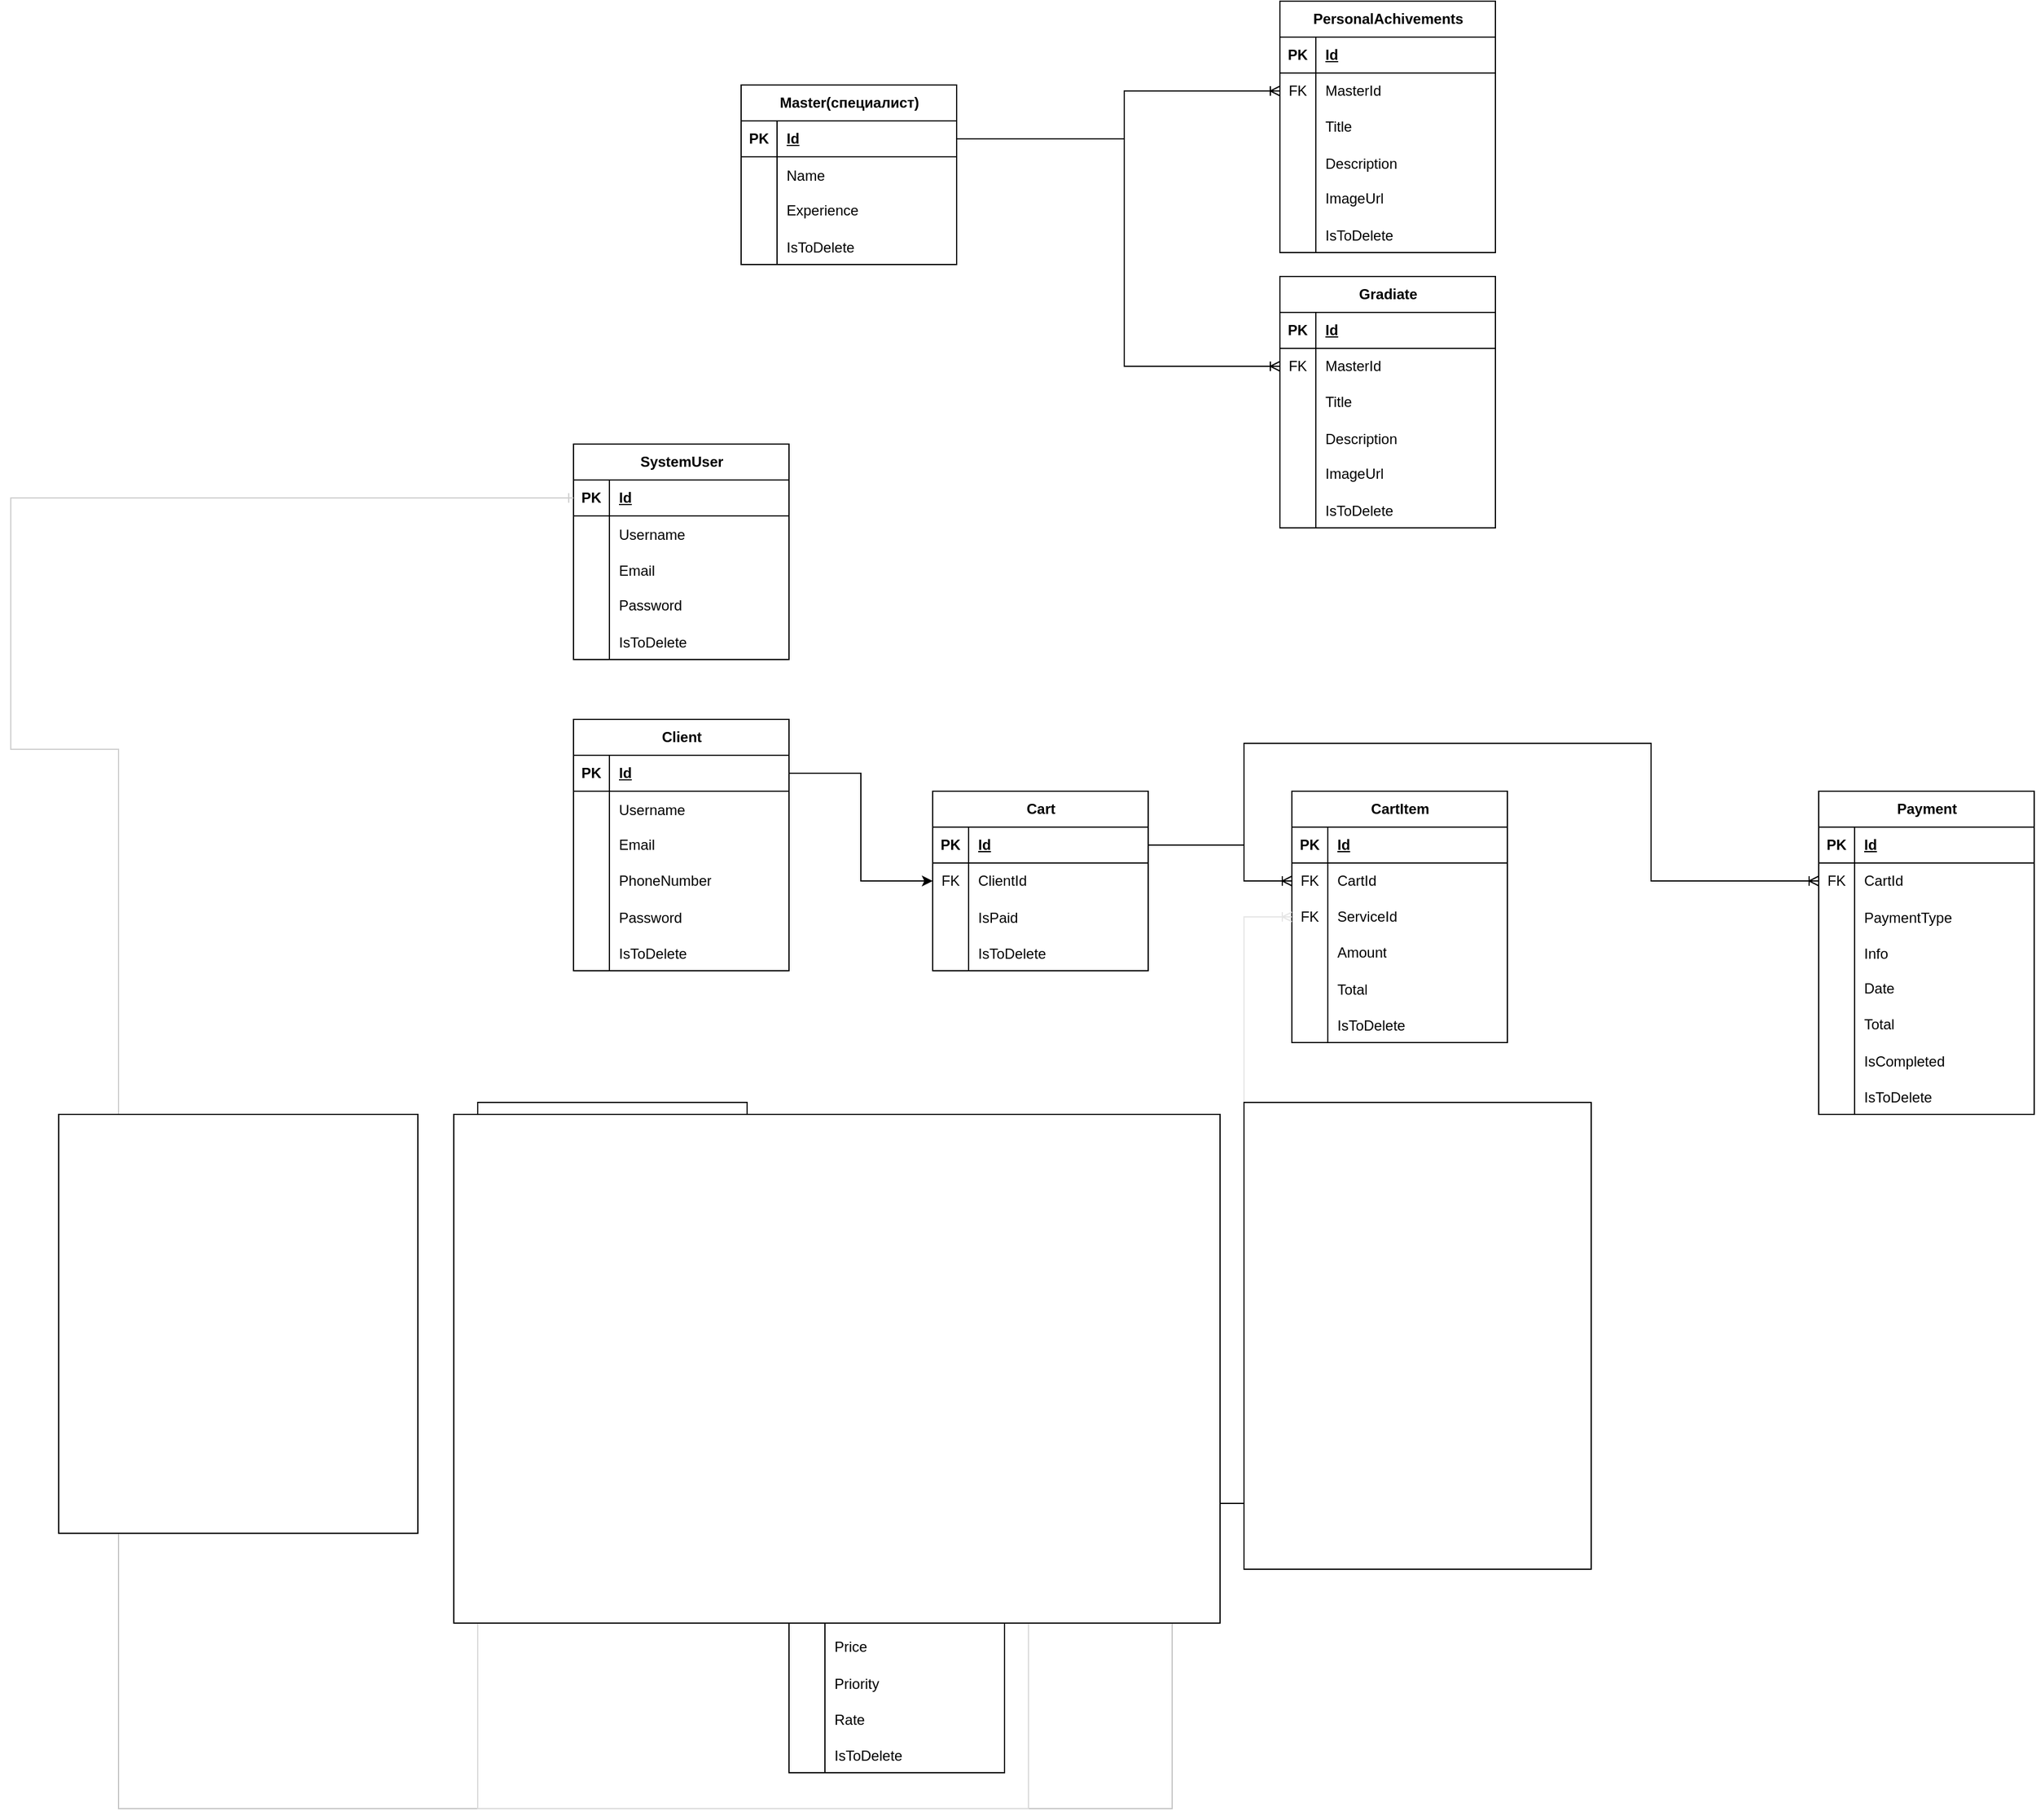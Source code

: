 <mxfile version="27.1.6">
  <diagram name="Страница — 1" id="bUI5R6Y-r8MCQ5MX6-oR">
    <mxGraphModel dx="3089" dy="1347" grid="1" gridSize="10" guides="1" tooltips="1" connect="1" arrows="1" fold="1" page="1" pageScale="1" pageWidth="827" pageHeight="1169" math="0" shadow="0">
      <root>
        <mxCell id="0" />
        <mxCell id="1" parent="0" />
        <mxCell id="j9F94hzuhwoDKxBg4O6i-1" value="SystemUser" style="shape=table;startSize=30;container=1;collapsible=1;childLayout=tableLayout;fixedRows=1;rowLines=0;fontStyle=1;align=center;resizeLast=1;html=1;" parent="1" vertex="1">
          <mxGeometry x="260" y="1060" width="180" height="180" as="geometry" />
        </mxCell>
        <mxCell id="j9F94hzuhwoDKxBg4O6i-2" value="" style="shape=tableRow;horizontal=0;startSize=0;swimlaneHead=0;swimlaneBody=0;fillColor=none;collapsible=0;dropTarget=0;points=[[0,0.5],[1,0.5]];portConstraint=eastwest;top=0;left=0;right=0;bottom=1;" parent="j9F94hzuhwoDKxBg4O6i-1" vertex="1">
          <mxGeometry y="30" width="180" height="30" as="geometry" />
        </mxCell>
        <mxCell id="j9F94hzuhwoDKxBg4O6i-3" value="PK" style="shape=partialRectangle;connectable=0;fillColor=none;top=0;left=0;bottom=0;right=0;fontStyle=1;overflow=hidden;whiteSpace=wrap;html=1;" parent="j9F94hzuhwoDKxBg4O6i-2" vertex="1">
          <mxGeometry width="30" height="30" as="geometry">
            <mxRectangle width="30" height="30" as="alternateBounds" />
          </mxGeometry>
        </mxCell>
        <mxCell id="j9F94hzuhwoDKxBg4O6i-4" value="Id" style="shape=partialRectangle;connectable=0;fillColor=none;top=0;left=0;bottom=0;right=0;align=left;spacingLeft=6;fontStyle=5;overflow=hidden;whiteSpace=wrap;html=1;" parent="j9F94hzuhwoDKxBg4O6i-2" vertex="1">
          <mxGeometry x="30" width="150" height="30" as="geometry">
            <mxRectangle width="150" height="30" as="alternateBounds" />
          </mxGeometry>
        </mxCell>
        <mxCell id="NB2MFNJPDZTf5MglZWHC-74" value="" style="shape=tableRow;horizontal=0;startSize=0;swimlaneHead=0;swimlaneBody=0;fillColor=none;collapsible=0;dropTarget=0;points=[[0,0.5],[1,0.5]];portConstraint=eastwest;top=0;left=0;right=0;bottom=0;" vertex="1" parent="j9F94hzuhwoDKxBg4O6i-1">
          <mxGeometry y="60" width="180" height="30" as="geometry" />
        </mxCell>
        <mxCell id="NB2MFNJPDZTf5MglZWHC-75" value="" style="shape=partialRectangle;connectable=0;fillColor=none;top=0;left=0;bottom=0;right=0;editable=1;overflow=hidden;" vertex="1" parent="NB2MFNJPDZTf5MglZWHC-74">
          <mxGeometry width="30" height="30" as="geometry">
            <mxRectangle width="30" height="30" as="alternateBounds" />
          </mxGeometry>
        </mxCell>
        <mxCell id="NB2MFNJPDZTf5MglZWHC-76" value="Username" style="shape=partialRectangle;connectable=0;fillColor=none;top=0;left=0;bottom=0;right=0;align=left;spacingLeft=6;overflow=hidden;" vertex="1" parent="NB2MFNJPDZTf5MglZWHC-74">
          <mxGeometry x="30" width="150" height="30" as="geometry">
            <mxRectangle width="150" height="30" as="alternateBounds" />
          </mxGeometry>
        </mxCell>
        <mxCell id="j9F94hzuhwoDKxBg4O6i-5" value="" style="shape=tableRow;horizontal=0;startSize=0;swimlaneHead=0;swimlaneBody=0;fillColor=none;collapsible=0;dropTarget=0;points=[[0,0.5],[1,0.5]];portConstraint=eastwest;top=0;left=0;right=0;bottom=0;" parent="j9F94hzuhwoDKxBg4O6i-1" vertex="1">
          <mxGeometry y="90" width="180" height="30" as="geometry" />
        </mxCell>
        <mxCell id="j9F94hzuhwoDKxBg4O6i-6" value="" style="shape=partialRectangle;connectable=0;fillColor=none;top=0;left=0;bottom=0;right=0;editable=1;overflow=hidden;" parent="j9F94hzuhwoDKxBg4O6i-5" vertex="1">
          <mxGeometry width="30" height="30" as="geometry">
            <mxRectangle width="30" height="30" as="alternateBounds" />
          </mxGeometry>
        </mxCell>
        <mxCell id="j9F94hzuhwoDKxBg4O6i-7" value="Email" style="shape=partialRectangle;connectable=0;fillColor=none;top=0;left=0;bottom=0;right=0;align=left;spacingLeft=6;overflow=hidden;" parent="j9F94hzuhwoDKxBg4O6i-5" vertex="1">
          <mxGeometry x="30" width="150" height="30" as="geometry">
            <mxRectangle width="150" height="30" as="alternateBounds" />
          </mxGeometry>
        </mxCell>
        <mxCell id="j9F94hzuhwoDKxBg4O6i-8" value="" style="shape=tableRow;horizontal=0;startSize=0;swimlaneHead=0;swimlaneBody=0;fillColor=none;collapsible=0;dropTarget=0;points=[[0,0.5],[1,0.5]];portConstraint=eastwest;top=0;left=0;right=0;bottom=0;" parent="j9F94hzuhwoDKxBg4O6i-1" vertex="1">
          <mxGeometry y="120" width="180" height="30" as="geometry" />
        </mxCell>
        <mxCell id="j9F94hzuhwoDKxBg4O6i-9" value="" style="shape=partialRectangle;connectable=0;fillColor=none;top=0;left=0;bottom=0;right=0;editable=1;overflow=hidden;whiteSpace=wrap;html=1;" parent="j9F94hzuhwoDKxBg4O6i-8" vertex="1">
          <mxGeometry width="30" height="30" as="geometry">
            <mxRectangle width="30" height="30" as="alternateBounds" />
          </mxGeometry>
        </mxCell>
        <mxCell id="j9F94hzuhwoDKxBg4O6i-10" value="Password" style="shape=partialRectangle;connectable=0;fillColor=none;top=0;left=0;bottom=0;right=0;align=left;spacingLeft=6;overflow=hidden;whiteSpace=wrap;html=1;" parent="j9F94hzuhwoDKxBg4O6i-8" vertex="1">
          <mxGeometry x="30" width="150" height="30" as="geometry">
            <mxRectangle width="150" height="30" as="alternateBounds" />
          </mxGeometry>
        </mxCell>
        <mxCell id="j9F94hzuhwoDKxBg4O6i-20" value="" style="shape=tableRow;horizontal=0;startSize=0;swimlaneHead=0;swimlaneBody=0;fillColor=none;collapsible=0;dropTarget=0;points=[[0,0.5],[1,0.5]];portConstraint=eastwest;top=0;left=0;right=0;bottom=0;" parent="j9F94hzuhwoDKxBg4O6i-1" vertex="1">
          <mxGeometry y="150" width="180" height="30" as="geometry" />
        </mxCell>
        <mxCell id="j9F94hzuhwoDKxBg4O6i-21" value="" style="shape=partialRectangle;connectable=0;fillColor=none;top=0;left=0;bottom=0;right=0;editable=1;overflow=hidden;" parent="j9F94hzuhwoDKxBg4O6i-20" vertex="1">
          <mxGeometry width="30" height="30" as="geometry">
            <mxRectangle width="30" height="30" as="alternateBounds" />
          </mxGeometry>
        </mxCell>
        <mxCell id="j9F94hzuhwoDKxBg4O6i-22" value="IsToDelete" style="shape=partialRectangle;connectable=0;fillColor=none;top=0;left=0;bottom=0;right=0;align=left;spacingLeft=6;overflow=hidden;" parent="j9F94hzuhwoDKxBg4O6i-20" vertex="1">
          <mxGeometry x="30" width="150" height="30" as="geometry">
            <mxRectangle width="150" height="30" as="alternateBounds" />
          </mxGeometry>
        </mxCell>
        <mxCell id="j9F94hzuhwoDKxBg4O6i-23" value="Cart" style="shape=table;startSize=30;container=1;collapsible=1;childLayout=tableLayout;fixedRows=1;rowLines=0;fontStyle=1;align=center;resizeLast=1;html=1;" parent="1" vertex="1">
          <mxGeometry x="560" y="1350" width="180" height="150" as="geometry" />
        </mxCell>
        <mxCell id="j9F94hzuhwoDKxBg4O6i-24" value="" style="shape=tableRow;horizontal=0;startSize=0;swimlaneHead=0;swimlaneBody=0;fillColor=none;collapsible=0;dropTarget=0;points=[[0,0.5],[1,0.5]];portConstraint=eastwest;top=0;left=0;right=0;bottom=1;" parent="j9F94hzuhwoDKxBg4O6i-23" vertex="1">
          <mxGeometry y="30" width="180" height="30" as="geometry" />
        </mxCell>
        <mxCell id="j9F94hzuhwoDKxBg4O6i-25" value="PK" style="shape=partialRectangle;connectable=0;fillColor=none;top=0;left=0;bottom=0;right=0;fontStyle=1;overflow=hidden;whiteSpace=wrap;html=1;" parent="j9F94hzuhwoDKxBg4O6i-24" vertex="1">
          <mxGeometry width="30" height="30" as="geometry">
            <mxRectangle width="30" height="30" as="alternateBounds" />
          </mxGeometry>
        </mxCell>
        <mxCell id="j9F94hzuhwoDKxBg4O6i-26" value="Id" style="shape=partialRectangle;connectable=0;fillColor=none;top=0;left=0;bottom=0;right=0;align=left;spacingLeft=6;fontStyle=5;overflow=hidden;whiteSpace=wrap;html=1;" parent="j9F94hzuhwoDKxBg4O6i-24" vertex="1">
          <mxGeometry x="30" width="150" height="30" as="geometry">
            <mxRectangle width="150" height="30" as="alternateBounds" />
          </mxGeometry>
        </mxCell>
        <mxCell id="j9F94hzuhwoDKxBg4O6i-27" value="" style="shape=tableRow;horizontal=0;startSize=0;swimlaneHead=0;swimlaneBody=0;fillColor=none;collapsible=0;dropTarget=0;points=[[0,0.5],[1,0.5]];portConstraint=eastwest;top=0;left=0;right=0;bottom=0;" parent="j9F94hzuhwoDKxBg4O6i-23" vertex="1">
          <mxGeometry y="60" width="180" height="30" as="geometry" />
        </mxCell>
        <mxCell id="j9F94hzuhwoDKxBg4O6i-28" value="FK" style="shape=partialRectangle;connectable=0;fillColor=none;top=0;left=0;bottom=0;right=0;editable=1;overflow=hidden;whiteSpace=wrap;html=1;" parent="j9F94hzuhwoDKxBg4O6i-27" vertex="1">
          <mxGeometry width="30" height="30" as="geometry">
            <mxRectangle width="30" height="30" as="alternateBounds" />
          </mxGeometry>
        </mxCell>
        <mxCell id="j9F94hzuhwoDKxBg4O6i-29" value="ClientId" style="shape=partialRectangle;connectable=0;fillColor=none;top=0;left=0;bottom=0;right=0;align=left;spacingLeft=6;overflow=hidden;whiteSpace=wrap;html=1;" parent="j9F94hzuhwoDKxBg4O6i-27" vertex="1">
          <mxGeometry x="30" width="150" height="30" as="geometry">
            <mxRectangle width="150" height="30" as="alternateBounds" />
          </mxGeometry>
        </mxCell>
        <mxCell id="j9F94hzuhwoDKxBg4O6i-36" value="" style="shape=tableRow;horizontal=0;startSize=0;swimlaneHead=0;swimlaneBody=0;fillColor=none;collapsible=0;dropTarget=0;points=[[0,0.5],[1,0.5]];portConstraint=eastwest;top=0;left=0;right=0;bottom=0;" parent="j9F94hzuhwoDKxBg4O6i-23" vertex="1">
          <mxGeometry y="90" width="180" height="30" as="geometry" />
        </mxCell>
        <mxCell id="j9F94hzuhwoDKxBg4O6i-37" value="" style="shape=partialRectangle;connectable=0;fillColor=none;top=0;left=0;bottom=0;right=0;editable=1;overflow=hidden;" parent="j9F94hzuhwoDKxBg4O6i-36" vertex="1">
          <mxGeometry width="30" height="30" as="geometry">
            <mxRectangle width="30" height="30" as="alternateBounds" />
          </mxGeometry>
        </mxCell>
        <mxCell id="j9F94hzuhwoDKxBg4O6i-38" value="IsPaid" style="shape=partialRectangle;connectable=0;fillColor=none;top=0;left=0;bottom=0;right=0;align=left;spacingLeft=6;overflow=hidden;" parent="j9F94hzuhwoDKxBg4O6i-36" vertex="1">
          <mxGeometry x="30" width="150" height="30" as="geometry">
            <mxRectangle width="150" height="30" as="alternateBounds" />
          </mxGeometry>
        </mxCell>
        <mxCell id="j9F94hzuhwoDKxBg4O6i-39" value="" style="shape=tableRow;horizontal=0;startSize=0;swimlaneHead=0;swimlaneBody=0;fillColor=none;collapsible=0;dropTarget=0;points=[[0,0.5],[1,0.5]];portConstraint=eastwest;top=0;left=0;right=0;bottom=0;" parent="j9F94hzuhwoDKxBg4O6i-23" vertex="1">
          <mxGeometry y="120" width="180" height="30" as="geometry" />
        </mxCell>
        <mxCell id="j9F94hzuhwoDKxBg4O6i-40" value="" style="shape=partialRectangle;connectable=0;fillColor=none;top=0;left=0;bottom=0;right=0;editable=1;overflow=hidden;" parent="j9F94hzuhwoDKxBg4O6i-39" vertex="1">
          <mxGeometry width="30" height="30" as="geometry">
            <mxRectangle width="30" height="30" as="alternateBounds" />
          </mxGeometry>
        </mxCell>
        <mxCell id="j9F94hzuhwoDKxBg4O6i-41" value="IsToDelete" style="shape=partialRectangle;connectable=0;fillColor=none;top=0;left=0;bottom=0;right=0;align=left;spacingLeft=6;overflow=hidden;" parent="j9F94hzuhwoDKxBg4O6i-39" vertex="1">
          <mxGeometry x="30" width="150" height="30" as="geometry">
            <mxRectangle width="150" height="30" as="alternateBounds" />
          </mxGeometry>
        </mxCell>
        <mxCell id="j9F94hzuhwoDKxBg4O6i-43" value="Promo" style="shape=table;startSize=30;container=1;collapsible=1;childLayout=tableLayout;fixedRows=1;rowLines=0;fontStyle=1;align=center;resizeLast=1;html=1;" parent="1" vertex="1">
          <mxGeometry x="860" y="1610" width="180" height="360" as="geometry">
            <mxRectangle x="240" y="520" width="80" height="30" as="alternateBounds" />
          </mxGeometry>
        </mxCell>
        <mxCell id="j9F94hzuhwoDKxBg4O6i-44" value="" style="shape=tableRow;horizontal=0;startSize=0;swimlaneHead=0;swimlaneBody=0;fillColor=none;collapsible=0;dropTarget=0;points=[[0,0.5],[1,0.5]];portConstraint=eastwest;top=0;left=0;right=0;bottom=1;" parent="j9F94hzuhwoDKxBg4O6i-43" vertex="1">
          <mxGeometry y="30" width="180" height="30" as="geometry" />
        </mxCell>
        <mxCell id="j9F94hzuhwoDKxBg4O6i-45" value="PK" style="shape=partialRectangle;connectable=0;fillColor=none;top=0;left=0;bottom=0;right=0;fontStyle=1;overflow=hidden;whiteSpace=wrap;html=1;" parent="j9F94hzuhwoDKxBg4O6i-44" vertex="1">
          <mxGeometry width="30" height="30" as="geometry">
            <mxRectangle width="30" height="30" as="alternateBounds" />
          </mxGeometry>
        </mxCell>
        <mxCell id="j9F94hzuhwoDKxBg4O6i-46" value="Id" style="shape=partialRectangle;connectable=0;fillColor=none;top=0;left=0;bottom=0;right=0;align=left;spacingLeft=6;fontStyle=5;overflow=hidden;whiteSpace=wrap;html=1;" parent="j9F94hzuhwoDKxBg4O6i-44" vertex="1">
          <mxGeometry x="30" width="150" height="30" as="geometry">
            <mxRectangle width="150" height="30" as="alternateBounds" />
          </mxGeometry>
        </mxCell>
        <mxCell id="j9F94hzuhwoDKxBg4O6i-47" value="" style="shape=tableRow;horizontal=0;startSize=0;swimlaneHead=0;swimlaneBody=0;fillColor=none;collapsible=0;dropTarget=0;points=[[0,0.5],[1,0.5]];portConstraint=eastwest;top=0;left=0;right=0;bottom=0;" parent="j9F94hzuhwoDKxBg4O6i-43" vertex="1">
          <mxGeometry y="60" width="180" height="30" as="geometry" />
        </mxCell>
        <mxCell id="j9F94hzuhwoDKxBg4O6i-48" value="FK" style="shape=partialRectangle;connectable=0;fillColor=none;top=0;left=0;bottom=0;right=0;editable=1;overflow=hidden;whiteSpace=wrap;html=1;" parent="j9F94hzuhwoDKxBg4O6i-47" vertex="1">
          <mxGeometry width="30" height="30" as="geometry">
            <mxRectangle width="30" height="30" as="alternateBounds" />
          </mxGeometry>
        </mxCell>
        <mxCell id="j9F94hzuhwoDKxBg4O6i-49" value="ServiceID" style="shape=partialRectangle;connectable=0;fillColor=none;top=0;left=0;bottom=0;right=0;align=left;spacingLeft=6;overflow=hidden;whiteSpace=wrap;html=1;" parent="j9F94hzuhwoDKxBg4O6i-47" vertex="1">
          <mxGeometry x="30" width="150" height="30" as="geometry">
            <mxRectangle width="150" height="30" as="alternateBounds" />
          </mxGeometry>
        </mxCell>
        <mxCell id="j9F94hzuhwoDKxBg4O6i-237" value="" style="shape=tableRow;horizontal=0;startSize=0;swimlaneHead=0;swimlaneBody=0;fillColor=none;collapsible=0;dropTarget=0;points=[[0,0.5],[1,0.5]];portConstraint=eastwest;top=0;left=0;right=0;bottom=0;" parent="j9F94hzuhwoDKxBg4O6i-43" vertex="1">
          <mxGeometry y="90" width="180" height="30" as="geometry" />
        </mxCell>
        <mxCell id="j9F94hzuhwoDKxBg4O6i-238" value="" style="shape=partialRectangle;connectable=0;fillColor=none;top=0;left=0;bottom=0;right=0;editable=1;overflow=hidden;" parent="j9F94hzuhwoDKxBg4O6i-237" vertex="1">
          <mxGeometry width="30" height="30" as="geometry">
            <mxRectangle width="30" height="30" as="alternateBounds" />
          </mxGeometry>
        </mxCell>
        <mxCell id="j9F94hzuhwoDKxBg4O6i-239" value="Title" style="shape=partialRectangle;connectable=0;fillColor=none;top=0;left=0;bottom=0;right=0;align=left;spacingLeft=6;overflow=hidden;" parent="j9F94hzuhwoDKxBg4O6i-237" vertex="1">
          <mxGeometry x="30" width="150" height="30" as="geometry">
            <mxRectangle width="150" height="30" as="alternateBounds" />
          </mxGeometry>
        </mxCell>
        <mxCell id="NB2MFNJPDZTf5MglZWHC-1" value="" style="shape=tableRow;horizontal=0;startSize=0;swimlaneHead=0;swimlaneBody=0;fillColor=none;collapsible=0;dropTarget=0;points=[[0,0.5],[1,0.5]];portConstraint=eastwest;top=0;left=0;right=0;bottom=0;" vertex="1" parent="j9F94hzuhwoDKxBg4O6i-43">
          <mxGeometry y="120" width="180" height="30" as="geometry" />
        </mxCell>
        <mxCell id="NB2MFNJPDZTf5MglZWHC-2" value="" style="shape=partialRectangle;connectable=0;fillColor=none;top=0;left=0;bottom=0;right=0;editable=1;overflow=hidden;" vertex="1" parent="NB2MFNJPDZTf5MglZWHC-1">
          <mxGeometry width="30" height="30" as="geometry">
            <mxRectangle width="30" height="30" as="alternateBounds" />
          </mxGeometry>
        </mxCell>
        <mxCell id="NB2MFNJPDZTf5MglZWHC-3" value="Description" style="shape=partialRectangle;connectable=0;fillColor=none;top=0;left=0;bottom=0;right=0;align=left;spacingLeft=6;overflow=hidden;" vertex="1" parent="NB2MFNJPDZTf5MglZWHC-1">
          <mxGeometry x="30" width="150" height="30" as="geometry">
            <mxRectangle width="150" height="30" as="alternateBounds" />
          </mxGeometry>
        </mxCell>
        <mxCell id="j9F94hzuhwoDKxBg4O6i-50" value="" style="shape=tableRow;horizontal=0;startSize=0;swimlaneHead=0;swimlaneBody=0;fillColor=none;collapsible=0;dropTarget=0;points=[[0,0.5],[1,0.5]];portConstraint=eastwest;top=0;left=0;right=0;bottom=0;" parent="j9F94hzuhwoDKxBg4O6i-43" vertex="1">
          <mxGeometry y="150" width="180" height="30" as="geometry" />
        </mxCell>
        <mxCell id="j9F94hzuhwoDKxBg4O6i-51" value="" style="shape=partialRectangle;connectable=0;fillColor=none;top=0;left=0;bottom=0;right=0;editable=1;overflow=hidden;whiteSpace=wrap;html=1;" parent="j9F94hzuhwoDKxBg4O6i-50" vertex="1">
          <mxGeometry width="30" height="30" as="geometry">
            <mxRectangle width="30" height="30" as="alternateBounds" />
          </mxGeometry>
        </mxCell>
        <mxCell id="j9F94hzuhwoDKxBg4O6i-52" value="PromoType" style="shape=partialRectangle;connectable=0;fillColor=none;top=0;left=0;bottom=0;right=0;align=left;spacingLeft=6;overflow=hidden;whiteSpace=wrap;html=1;" parent="j9F94hzuhwoDKxBg4O6i-50" vertex="1">
          <mxGeometry x="30" width="150" height="30" as="geometry">
            <mxRectangle width="150" height="30" as="alternateBounds" />
          </mxGeometry>
        </mxCell>
        <mxCell id="j9F94hzuhwoDKxBg4O6i-234" value="" style="shape=tableRow;horizontal=0;startSize=0;swimlaneHead=0;swimlaneBody=0;fillColor=none;collapsible=0;dropTarget=0;points=[[0,0.5],[1,0.5]];portConstraint=eastwest;top=0;left=0;right=0;bottom=0;" parent="j9F94hzuhwoDKxBg4O6i-43" vertex="1">
          <mxGeometry y="180" width="180" height="30" as="geometry" />
        </mxCell>
        <mxCell id="j9F94hzuhwoDKxBg4O6i-235" value="" style="shape=partialRectangle;connectable=0;fillColor=none;top=0;left=0;bottom=0;right=0;editable=1;overflow=hidden;" parent="j9F94hzuhwoDKxBg4O6i-234" vertex="1">
          <mxGeometry width="30" height="30" as="geometry">
            <mxRectangle width="30" height="30" as="alternateBounds" />
          </mxGeometry>
        </mxCell>
        <mxCell id="j9F94hzuhwoDKxBg4O6i-236" value="Count" style="shape=partialRectangle;connectable=0;fillColor=none;top=0;left=0;bottom=0;right=0;align=left;spacingLeft=6;overflow=hidden;" parent="j9F94hzuhwoDKxBg4O6i-234" vertex="1">
          <mxGeometry x="30" width="150" height="30" as="geometry">
            <mxRectangle width="150" height="30" as="alternateBounds" />
          </mxGeometry>
        </mxCell>
        <mxCell id="j9F94hzuhwoDKxBg4O6i-53" value="" style="shape=tableRow;horizontal=0;startSize=0;swimlaneHead=0;swimlaneBody=0;fillColor=none;collapsible=0;dropTarget=0;points=[[0,0.5],[1,0.5]];portConstraint=eastwest;top=0;left=0;right=0;bottom=0;" parent="j9F94hzuhwoDKxBg4O6i-43" vertex="1">
          <mxGeometry y="210" width="180" height="30" as="geometry" />
        </mxCell>
        <mxCell id="j9F94hzuhwoDKxBg4O6i-54" value="" style="shape=partialRectangle;connectable=0;fillColor=none;top=0;left=0;bottom=0;right=0;editable=1;overflow=hidden;whiteSpace=wrap;html=1;" parent="j9F94hzuhwoDKxBg4O6i-53" vertex="1">
          <mxGeometry width="30" height="30" as="geometry">
            <mxRectangle width="30" height="30" as="alternateBounds" />
          </mxGeometry>
        </mxCell>
        <mxCell id="j9F94hzuhwoDKxBg4O6i-55" value="Discount" style="shape=partialRectangle;connectable=0;fillColor=none;top=0;left=0;bottom=0;right=0;align=left;spacingLeft=6;overflow=hidden;whiteSpace=wrap;html=1;" parent="j9F94hzuhwoDKxBg4O6i-53" vertex="1">
          <mxGeometry x="30" width="150" height="30" as="geometry">
            <mxRectangle width="150" height="30" as="alternateBounds" />
          </mxGeometry>
        </mxCell>
        <mxCell id="j9F94hzuhwoDKxBg4O6i-56" value="" style="shape=tableRow;horizontal=0;startSize=0;swimlaneHead=0;swimlaneBody=0;fillColor=none;collapsible=0;dropTarget=0;points=[[0,0.5],[1,0.5]];portConstraint=eastwest;top=0;left=0;right=0;bottom=0;" parent="j9F94hzuhwoDKxBg4O6i-43" vertex="1">
          <mxGeometry y="240" width="180" height="30" as="geometry" />
        </mxCell>
        <mxCell id="j9F94hzuhwoDKxBg4O6i-57" value="" style="shape=partialRectangle;connectable=0;fillColor=none;top=0;left=0;bottom=0;right=0;editable=1;overflow=hidden;" parent="j9F94hzuhwoDKxBg4O6i-56" vertex="1">
          <mxGeometry width="30" height="30" as="geometry">
            <mxRectangle width="30" height="30" as="alternateBounds" />
          </mxGeometry>
        </mxCell>
        <mxCell id="j9F94hzuhwoDKxBg4O6i-58" value="EndDate" style="shape=partialRectangle;connectable=0;fillColor=none;top=0;left=0;bottom=0;right=0;align=left;spacingLeft=6;overflow=hidden;" parent="j9F94hzuhwoDKxBg4O6i-56" vertex="1">
          <mxGeometry x="30" width="150" height="30" as="geometry">
            <mxRectangle width="150" height="30" as="alternateBounds" />
          </mxGeometry>
        </mxCell>
        <mxCell id="j9F94hzuhwoDKxBg4O6i-59" value="" style="shape=tableRow;horizontal=0;startSize=0;swimlaneHead=0;swimlaneBody=0;fillColor=none;collapsible=0;dropTarget=0;points=[[0,0.5],[1,0.5]];portConstraint=eastwest;top=0;left=0;right=0;bottom=0;" parent="j9F94hzuhwoDKxBg4O6i-43" vertex="1">
          <mxGeometry y="270" width="180" height="30" as="geometry" />
        </mxCell>
        <mxCell id="j9F94hzuhwoDKxBg4O6i-60" value="" style="shape=partialRectangle;connectable=0;fillColor=none;top=0;left=0;bottom=0;right=0;editable=1;overflow=hidden;" parent="j9F94hzuhwoDKxBg4O6i-59" vertex="1">
          <mxGeometry width="30" height="30" as="geometry">
            <mxRectangle width="30" height="30" as="alternateBounds" />
          </mxGeometry>
        </mxCell>
        <mxCell id="j9F94hzuhwoDKxBg4O6i-61" value="StartDate" style="shape=partialRectangle;connectable=0;fillColor=none;top=0;left=0;bottom=0;right=0;align=left;spacingLeft=6;overflow=hidden;" parent="j9F94hzuhwoDKxBg4O6i-59" vertex="1">
          <mxGeometry x="30" width="150" height="30" as="geometry">
            <mxRectangle width="150" height="30" as="alternateBounds" />
          </mxGeometry>
        </mxCell>
        <mxCell id="j9F94hzuhwoDKxBg4O6i-62" value="" style="shape=tableRow;horizontal=0;startSize=0;swimlaneHead=0;swimlaneBody=0;fillColor=none;collapsible=0;dropTarget=0;points=[[0,0.5],[1,0.5]];portConstraint=eastwest;top=0;left=0;right=0;bottom=0;" parent="j9F94hzuhwoDKxBg4O6i-43" vertex="1">
          <mxGeometry y="300" width="180" height="30" as="geometry" />
        </mxCell>
        <mxCell id="j9F94hzuhwoDKxBg4O6i-63" value="" style="shape=partialRectangle;connectable=0;fillColor=none;top=0;left=0;bottom=0;right=0;editable=1;overflow=hidden;" parent="j9F94hzuhwoDKxBg4O6i-62" vertex="1">
          <mxGeometry width="30" height="30" as="geometry">
            <mxRectangle width="30" height="30" as="alternateBounds" />
          </mxGeometry>
        </mxCell>
        <mxCell id="j9F94hzuhwoDKxBg4O6i-64" value="ImageUrl" style="shape=partialRectangle;connectable=0;fillColor=none;top=0;left=0;bottom=0;right=0;align=left;spacingLeft=6;overflow=hidden;" parent="j9F94hzuhwoDKxBg4O6i-62" vertex="1">
          <mxGeometry x="30" width="150" height="30" as="geometry">
            <mxRectangle width="150" height="30" as="alternateBounds" />
          </mxGeometry>
        </mxCell>
        <mxCell id="j9F94hzuhwoDKxBg4O6i-65" value="" style="shape=tableRow;horizontal=0;startSize=0;swimlaneHead=0;swimlaneBody=0;fillColor=none;collapsible=0;dropTarget=0;points=[[0,0.5],[1,0.5]];portConstraint=eastwest;top=0;left=0;right=0;bottom=0;" parent="j9F94hzuhwoDKxBg4O6i-43" vertex="1">
          <mxGeometry y="330" width="180" height="30" as="geometry" />
        </mxCell>
        <mxCell id="j9F94hzuhwoDKxBg4O6i-66" value="" style="shape=partialRectangle;connectable=0;fillColor=none;top=0;left=0;bottom=0;right=0;editable=1;overflow=hidden;" parent="j9F94hzuhwoDKxBg4O6i-65" vertex="1">
          <mxGeometry width="30" height="30" as="geometry">
            <mxRectangle width="30" height="30" as="alternateBounds" />
          </mxGeometry>
        </mxCell>
        <mxCell id="j9F94hzuhwoDKxBg4O6i-67" value="IsToDelete" style="shape=partialRectangle;connectable=0;fillColor=none;top=0;left=0;bottom=0;right=0;align=left;spacingLeft=6;overflow=hidden;" parent="j9F94hzuhwoDKxBg4O6i-65" vertex="1">
          <mxGeometry x="30" width="150" height="30" as="geometry">
            <mxRectangle width="150" height="30" as="alternateBounds" />
          </mxGeometry>
        </mxCell>
        <mxCell id="j9F94hzuhwoDKxBg4O6i-68" value="Service" style="shape=table;startSize=30;container=1;collapsible=1;childLayout=tableLayout;fixedRows=1;rowLines=0;fontStyle=1;align=center;resizeLast=1;html=1;" parent="1" vertex="1">
          <mxGeometry x="440" y="1900" width="180" height="270" as="geometry" />
        </mxCell>
        <mxCell id="j9F94hzuhwoDKxBg4O6i-69" value="" style="shape=tableRow;horizontal=0;startSize=0;swimlaneHead=0;swimlaneBody=0;fillColor=none;collapsible=0;dropTarget=0;points=[[0,0.5],[1,0.5]];portConstraint=eastwest;top=0;left=0;right=0;bottom=1;" parent="j9F94hzuhwoDKxBg4O6i-68" vertex="1">
          <mxGeometry y="30" width="180" height="30" as="geometry" />
        </mxCell>
        <mxCell id="j9F94hzuhwoDKxBg4O6i-70" value="PK" style="shape=partialRectangle;connectable=0;fillColor=none;top=0;left=0;bottom=0;right=0;fontStyle=1;overflow=hidden;whiteSpace=wrap;html=1;" parent="j9F94hzuhwoDKxBg4O6i-69" vertex="1">
          <mxGeometry width="30" height="30" as="geometry">
            <mxRectangle width="30" height="30" as="alternateBounds" />
          </mxGeometry>
        </mxCell>
        <mxCell id="j9F94hzuhwoDKxBg4O6i-71" value="Id" style="shape=partialRectangle;connectable=0;fillColor=none;top=0;left=0;bottom=0;right=0;align=left;spacingLeft=6;fontStyle=5;overflow=hidden;whiteSpace=wrap;html=1;" parent="j9F94hzuhwoDKxBg4O6i-69" vertex="1">
          <mxGeometry x="30" width="150" height="30" as="geometry">
            <mxRectangle width="150" height="30" as="alternateBounds" />
          </mxGeometry>
        </mxCell>
        <mxCell id="j9F94hzuhwoDKxBg4O6i-72" value="" style="shape=tableRow;horizontal=0;startSize=0;swimlaneHead=0;swimlaneBody=0;fillColor=none;collapsible=0;dropTarget=0;points=[[0,0.5],[1,0.5]];portConstraint=eastwest;top=0;left=0;right=0;bottom=0;" parent="j9F94hzuhwoDKxBg4O6i-68" vertex="1">
          <mxGeometry y="60" width="180" height="30" as="geometry" />
        </mxCell>
        <mxCell id="j9F94hzuhwoDKxBg4O6i-73" value="" style="shape=partialRectangle;connectable=0;fillColor=none;top=0;left=0;bottom=0;right=0;editable=1;overflow=hidden;whiteSpace=wrap;html=1;" parent="j9F94hzuhwoDKxBg4O6i-72" vertex="1">
          <mxGeometry width="30" height="30" as="geometry">
            <mxRectangle width="30" height="30" as="alternateBounds" />
          </mxGeometry>
        </mxCell>
        <mxCell id="j9F94hzuhwoDKxBg4O6i-74" value="Title" style="shape=partialRectangle;connectable=0;fillColor=none;top=0;left=0;bottom=0;right=0;align=left;spacingLeft=6;overflow=hidden;whiteSpace=wrap;html=1;" parent="j9F94hzuhwoDKxBg4O6i-72" vertex="1">
          <mxGeometry x="30" width="150" height="30" as="geometry">
            <mxRectangle width="150" height="30" as="alternateBounds" />
          </mxGeometry>
        </mxCell>
        <mxCell id="j9F94hzuhwoDKxBg4O6i-75" value="" style="shape=tableRow;horizontal=0;startSize=0;swimlaneHead=0;swimlaneBody=0;fillColor=none;collapsible=0;dropTarget=0;points=[[0,0.5],[1,0.5]];portConstraint=eastwest;top=0;left=0;right=0;bottom=0;" parent="j9F94hzuhwoDKxBg4O6i-68" vertex="1">
          <mxGeometry y="90" width="180" height="30" as="geometry" />
        </mxCell>
        <mxCell id="j9F94hzuhwoDKxBg4O6i-76" value="" style="shape=partialRectangle;connectable=0;fillColor=none;top=0;left=0;bottom=0;right=0;editable=1;overflow=hidden;whiteSpace=wrap;html=1;" parent="j9F94hzuhwoDKxBg4O6i-75" vertex="1">
          <mxGeometry width="30" height="30" as="geometry">
            <mxRectangle width="30" height="30" as="alternateBounds" />
          </mxGeometry>
        </mxCell>
        <mxCell id="j9F94hzuhwoDKxBg4O6i-77" value="Description" style="shape=partialRectangle;connectable=0;fillColor=none;top=0;left=0;bottom=0;right=0;align=left;spacingLeft=6;overflow=hidden;whiteSpace=wrap;html=1;" parent="j9F94hzuhwoDKxBg4O6i-75" vertex="1">
          <mxGeometry x="30" width="150" height="30" as="geometry">
            <mxRectangle width="150" height="30" as="alternateBounds" />
          </mxGeometry>
        </mxCell>
        <mxCell id="j9F94hzuhwoDKxBg4O6i-78" value="" style="shape=tableRow;horizontal=0;startSize=0;swimlaneHead=0;swimlaneBody=0;fillColor=none;collapsible=0;dropTarget=0;points=[[0,0.5],[1,0.5]];portConstraint=eastwest;top=0;left=0;right=0;bottom=0;" parent="j9F94hzuhwoDKxBg4O6i-68" vertex="1">
          <mxGeometry y="120" width="180" height="30" as="geometry" />
        </mxCell>
        <mxCell id="j9F94hzuhwoDKxBg4O6i-79" value="" style="shape=partialRectangle;connectable=0;fillColor=none;top=0;left=0;bottom=0;right=0;editable=1;overflow=hidden;" parent="j9F94hzuhwoDKxBg4O6i-78" vertex="1">
          <mxGeometry width="30" height="30" as="geometry">
            <mxRectangle width="30" height="30" as="alternateBounds" />
          </mxGeometry>
        </mxCell>
        <mxCell id="j9F94hzuhwoDKxBg4O6i-80" value="ImageUrl" style="shape=partialRectangle;connectable=0;fillColor=none;top=0;left=0;bottom=0;right=0;align=left;spacingLeft=6;overflow=hidden;" parent="j9F94hzuhwoDKxBg4O6i-78" vertex="1">
          <mxGeometry x="30" width="150" height="30" as="geometry">
            <mxRectangle width="150" height="30" as="alternateBounds" />
          </mxGeometry>
        </mxCell>
        <mxCell id="j9F94hzuhwoDKxBg4O6i-81" value="" style="shape=tableRow;horizontal=0;startSize=0;swimlaneHead=0;swimlaneBody=0;fillColor=none;collapsible=0;dropTarget=0;points=[[0,0.5],[1,0.5]];portConstraint=eastwest;top=0;left=0;right=0;bottom=0;" parent="j9F94hzuhwoDKxBg4O6i-68" vertex="1">
          <mxGeometry y="150" width="180" height="30" as="geometry" />
        </mxCell>
        <mxCell id="j9F94hzuhwoDKxBg4O6i-82" value="" style="shape=partialRectangle;connectable=0;fillColor=none;top=0;left=0;bottom=0;right=0;editable=1;overflow=hidden;whiteSpace=wrap;html=1;" parent="j9F94hzuhwoDKxBg4O6i-81" vertex="1">
          <mxGeometry width="30" height="30" as="geometry">
            <mxRectangle width="30" height="30" as="alternateBounds" />
          </mxGeometry>
        </mxCell>
        <mxCell id="j9F94hzuhwoDKxBg4O6i-83" value="Price" style="shape=partialRectangle;connectable=0;fillColor=none;top=0;left=0;bottom=0;right=0;align=left;spacingLeft=6;overflow=hidden;whiteSpace=wrap;html=1;" parent="j9F94hzuhwoDKxBg4O6i-81" vertex="1">
          <mxGeometry x="30" width="150" height="30" as="geometry">
            <mxRectangle width="150" height="30" as="alternateBounds" />
          </mxGeometry>
        </mxCell>
        <mxCell id="j9F94hzuhwoDKxBg4O6i-84" value="" style="shape=tableRow;horizontal=0;startSize=0;swimlaneHead=0;swimlaneBody=0;fillColor=none;collapsible=0;dropTarget=0;points=[[0,0.5],[1,0.5]];portConstraint=eastwest;top=0;left=0;right=0;bottom=0;" parent="j9F94hzuhwoDKxBg4O6i-68" vertex="1">
          <mxGeometry y="180" width="180" height="30" as="geometry" />
        </mxCell>
        <mxCell id="j9F94hzuhwoDKxBg4O6i-85" value="" style="shape=partialRectangle;connectable=0;fillColor=none;top=0;left=0;bottom=0;right=0;editable=1;overflow=hidden;" parent="j9F94hzuhwoDKxBg4O6i-84" vertex="1">
          <mxGeometry width="30" height="30" as="geometry">
            <mxRectangle width="30" height="30" as="alternateBounds" />
          </mxGeometry>
        </mxCell>
        <mxCell id="j9F94hzuhwoDKxBg4O6i-86" value="Priority" style="shape=partialRectangle;connectable=0;fillColor=none;top=0;left=0;bottom=0;right=0;align=left;spacingLeft=6;overflow=hidden;" parent="j9F94hzuhwoDKxBg4O6i-84" vertex="1">
          <mxGeometry x="30" width="150" height="30" as="geometry">
            <mxRectangle width="150" height="30" as="alternateBounds" />
          </mxGeometry>
        </mxCell>
        <mxCell id="j9F94hzuhwoDKxBg4O6i-87" value="" style="shape=tableRow;horizontal=0;startSize=0;swimlaneHead=0;swimlaneBody=0;fillColor=none;collapsible=0;dropTarget=0;points=[[0,0.5],[1,0.5]];portConstraint=eastwest;top=0;left=0;right=0;bottom=0;" parent="j9F94hzuhwoDKxBg4O6i-68" vertex="1">
          <mxGeometry y="210" width="180" height="30" as="geometry" />
        </mxCell>
        <mxCell id="j9F94hzuhwoDKxBg4O6i-88" value="" style="shape=partialRectangle;connectable=0;fillColor=none;top=0;left=0;bottom=0;right=0;editable=1;overflow=hidden;" parent="j9F94hzuhwoDKxBg4O6i-87" vertex="1">
          <mxGeometry width="30" height="30" as="geometry">
            <mxRectangle width="30" height="30" as="alternateBounds" />
          </mxGeometry>
        </mxCell>
        <mxCell id="j9F94hzuhwoDKxBg4O6i-89" value="Rate" style="shape=partialRectangle;connectable=0;fillColor=none;top=0;left=0;bottom=0;right=0;align=left;spacingLeft=6;overflow=hidden;" parent="j9F94hzuhwoDKxBg4O6i-87" vertex="1">
          <mxGeometry x="30" width="150" height="30" as="geometry">
            <mxRectangle width="150" height="30" as="alternateBounds" />
          </mxGeometry>
        </mxCell>
        <mxCell id="j9F94hzuhwoDKxBg4O6i-90" value="" style="shape=tableRow;horizontal=0;startSize=0;swimlaneHead=0;swimlaneBody=0;fillColor=none;collapsible=0;dropTarget=0;points=[[0,0.5],[1,0.5]];portConstraint=eastwest;top=0;left=0;right=0;bottom=0;" parent="j9F94hzuhwoDKxBg4O6i-68" vertex="1">
          <mxGeometry y="240" width="180" height="30" as="geometry" />
        </mxCell>
        <mxCell id="j9F94hzuhwoDKxBg4O6i-91" value="" style="shape=partialRectangle;connectable=0;fillColor=none;top=0;left=0;bottom=0;right=0;editable=1;overflow=hidden;" parent="j9F94hzuhwoDKxBg4O6i-90" vertex="1">
          <mxGeometry width="30" height="30" as="geometry">
            <mxRectangle width="30" height="30" as="alternateBounds" />
          </mxGeometry>
        </mxCell>
        <mxCell id="j9F94hzuhwoDKxBg4O6i-92" value="IsToDelete" style="shape=partialRectangle;connectable=0;fillColor=none;top=0;left=0;bottom=0;right=0;align=left;spacingLeft=6;overflow=hidden;" parent="j9F94hzuhwoDKxBg4O6i-90" vertex="1">
          <mxGeometry x="30" width="150" height="30" as="geometry">
            <mxRectangle width="150" height="30" as="alternateBounds" />
          </mxGeometry>
        </mxCell>
        <mxCell id="j9F94hzuhwoDKxBg4O6i-93" value="CartItem" style="shape=table;startSize=30;container=1;collapsible=1;childLayout=tableLayout;fixedRows=1;rowLines=0;fontStyle=1;align=center;resizeLast=1;html=1;" parent="1" vertex="1">
          <mxGeometry x="860" y="1350" width="180" height="210" as="geometry" />
        </mxCell>
        <mxCell id="j9F94hzuhwoDKxBg4O6i-94" value="" style="shape=tableRow;horizontal=0;startSize=0;swimlaneHead=0;swimlaneBody=0;fillColor=none;collapsible=0;dropTarget=0;points=[[0,0.5],[1,0.5]];portConstraint=eastwest;top=0;left=0;right=0;bottom=1;" parent="j9F94hzuhwoDKxBg4O6i-93" vertex="1">
          <mxGeometry y="30" width="180" height="30" as="geometry" />
        </mxCell>
        <mxCell id="j9F94hzuhwoDKxBg4O6i-95" value="PK" style="shape=partialRectangle;connectable=0;fillColor=none;top=0;left=0;bottom=0;right=0;fontStyle=1;overflow=hidden;whiteSpace=wrap;html=1;" parent="j9F94hzuhwoDKxBg4O6i-94" vertex="1">
          <mxGeometry width="30" height="30" as="geometry">
            <mxRectangle width="30" height="30" as="alternateBounds" />
          </mxGeometry>
        </mxCell>
        <mxCell id="j9F94hzuhwoDKxBg4O6i-96" value="Id" style="shape=partialRectangle;connectable=0;fillColor=none;top=0;left=0;bottom=0;right=0;align=left;spacingLeft=6;fontStyle=5;overflow=hidden;whiteSpace=wrap;html=1;" parent="j9F94hzuhwoDKxBg4O6i-94" vertex="1">
          <mxGeometry x="30" width="150" height="30" as="geometry">
            <mxRectangle width="150" height="30" as="alternateBounds" />
          </mxGeometry>
        </mxCell>
        <mxCell id="j9F94hzuhwoDKxBg4O6i-97" value="" style="shape=tableRow;horizontal=0;startSize=0;swimlaneHead=0;swimlaneBody=0;fillColor=none;collapsible=0;dropTarget=0;points=[[0,0.5],[1,0.5]];portConstraint=eastwest;top=0;left=0;right=0;bottom=0;" parent="j9F94hzuhwoDKxBg4O6i-93" vertex="1">
          <mxGeometry y="60" width="180" height="30" as="geometry" />
        </mxCell>
        <mxCell id="j9F94hzuhwoDKxBg4O6i-98" value="FK" style="shape=partialRectangle;connectable=0;fillColor=none;top=0;left=0;bottom=0;right=0;editable=1;overflow=hidden;whiteSpace=wrap;html=1;" parent="j9F94hzuhwoDKxBg4O6i-97" vertex="1">
          <mxGeometry width="30" height="30" as="geometry">
            <mxRectangle width="30" height="30" as="alternateBounds" />
          </mxGeometry>
        </mxCell>
        <mxCell id="j9F94hzuhwoDKxBg4O6i-99" value="CartId" style="shape=partialRectangle;connectable=0;fillColor=none;top=0;left=0;bottom=0;right=0;align=left;spacingLeft=6;overflow=hidden;whiteSpace=wrap;html=1;" parent="j9F94hzuhwoDKxBg4O6i-97" vertex="1">
          <mxGeometry x="30" width="150" height="30" as="geometry">
            <mxRectangle width="150" height="30" as="alternateBounds" />
          </mxGeometry>
        </mxCell>
        <mxCell id="j9F94hzuhwoDKxBg4O6i-100" value="" style="shape=tableRow;horizontal=0;startSize=0;swimlaneHead=0;swimlaneBody=0;fillColor=none;collapsible=0;dropTarget=0;points=[[0,0.5],[1,0.5]];portConstraint=eastwest;top=0;left=0;right=0;bottom=0;" parent="j9F94hzuhwoDKxBg4O6i-93" vertex="1">
          <mxGeometry y="90" width="180" height="30" as="geometry" />
        </mxCell>
        <mxCell id="j9F94hzuhwoDKxBg4O6i-101" value="FK" style="shape=partialRectangle;connectable=0;fillColor=none;top=0;left=0;bottom=0;right=0;editable=1;overflow=hidden;whiteSpace=wrap;html=1;" parent="j9F94hzuhwoDKxBg4O6i-100" vertex="1">
          <mxGeometry width="30" height="30" as="geometry">
            <mxRectangle width="30" height="30" as="alternateBounds" />
          </mxGeometry>
        </mxCell>
        <mxCell id="j9F94hzuhwoDKxBg4O6i-102" value="ServiceId" style="shape=partialRectangle;connectable=0;fillColor=none;top=0;left=0;bottom=0;right=0;align=left;spacingLeft=6;overflow=hidden;whiteSpace=wrap;html=1;" parent="j9F94hzuhwoDKxBg4O6i-100" vertex="1">
          <mxGeometry x="30" width="150" height="30" as="geometry">
            <mxRectangle width="150" height="30" as="alternateBounds" />
          </mxGeometry>
        </mxCell>
        <mxCell id="j9F94hzuhwoDKxBg4O6i-103" value="" style="shape=tableRow;horizontal=0;startSize=0;swimlaneHead=0;swimlaneBody=0;fillColor=none;collapsible=0;dropTarget=0;points=[[0,0.5],[1,0.5]];portConstraint=eastwest;top=0;left=0;right=0;bottom=0;" parent="j9F94hzuhwoDKxBg4O6i-93" vertex="1">
          <mxGeometry y="120" width="180" height="30" as="geometry" />
        </mxCell>
        <mxCell id="j9F94hzuhwoDKxBg4O6i-104" value="" style="shape=partialRectangle;connectable=0;fillColor=none;top=0;left=0;bottom=0;right=0;editable=1;overflow=hidden;whiteSpace=wrap;html=1;" parent="j9F94hzuhwoDKxBg4O6i-103" vertex="1">
          <mxGeometry width="30" height="30" as="geometry">
            <mxRectangle width="30" height="30" as="alternateBounds" />
          </mxGeometry>
        </mxCell>
        <mxCell id="j9F94hzuhwoDKxBg4O6i-105" value="Amount" style="shape=partialRectangle;connectable=0;fillColor=none;top=0;left=0;bottom=0;right=0;align=left;spacingLeft=6;overflow=hidden;whiteSpace=wrap;html=1;" parent="j9F94hzuhwoDKxBg4O6i-103" vertex="1">
          <mxGeometry x="30" width="150" height="30" as="geometry">
            <mxRectangle width="150" height="30" as="alternateBounds" />
          </mxGeometry>
        </mxCell>
        <mxCell id="j9F94hzuhwoDKxBg4O6i-106" value="" style="shape=tableRow;horizontal=0;startSize=0;swimlaneHead=0;swimlaneBody=0;fillColor=none;collapsible=0;dropTarget=0;points=[[0,0.5],[1,0.5]];portConstraint=eastwest;top=0;left=0;right=0;bottom=0;" parent="j9F94hzuhwoDKxBg4O6i-93" vertex="1">
          <mxGeometry y="150" width="180" height="30" as="geometry" />
        </mxCell>
        <mxCell id="j9F94hzuhwoDKxBg4O6i-107" value="" style="shape=partialRectangle;connectable=0;fillColor=none;top=0;left=0;bottom=0;right=0;editable=1;overflow=hidden;" parent="j9F94hzuhwoDKxBg4O6i-106" vertex="1">
          <mxGeometry width="30" height="30" as="geometry">
            <mxRectangle width="30" height="30" as="alternateBounds" />
          </mxGeometry>
        </mxCell>
        <mxCell id="j9F94hzuhwoDKxBg4O6i-108" value="Total" style="shape=partialRectangle;connectable=0;fillColor=none;top=0;left=0;bottom=0;right=0;align=left;spacingLeft=6;overflow=hidden;" parent="j9F94hzuhwoDKxBg4O6i-106" vertex="1">
          <mxGeometry x="30" width="150" height="30" as="geometry">
            <mxRectangle width="150" height="30" as="alternateBounds" />
          </mxGeometry>
        </mxCell>
        <mxCell id="j9F94hzuhwoDKxBg4O6i-109" value="" style="shape=tableRow;horizontal=0;startSize=0;swimlaneHead=0;swimlaneBody=0;fillColor=none;collapsible=0;dropTarget=0;points=[[0,0.5],[1,0.5]];portConstraint=eastwest;top=0;left=0;right=0;bottom=0;" parent="j9F94hzuhwoDKxBg4O6i-93" vertex="1">
          <mxGeometry y="180" width="180" height="30" as="geometry" />
        </mxCell>
        <mxCell id="j9F94hzuhwoDKxBg4O6i-110" value="" style="shape=partialRectangle;connectable=0;fillColor=none;top=0;left=0;bottom=0;right=0;editable=1;overflow=hidden;" parent="j9F94hzuhwoDKxBg4O6i-109" vertex="1">
          <mxGeometry width="30" height="30" as="geometry">
            <mxRectangle width="30" height="30" as="alternateBounds" />
          </mxGeometry>
        </mxCell>
        <mxCell id="j9F94hzuhwoDKxBg4O6i-111" value="IsToDelete" style="shape=partialRectangle;connectable=0;fillColor=none;top=0;left=0;bottom=0;right=0;align=left;spacingLeft=6;overflow=hidden;" parent="j9F94hzuhwoDKxBg4O6i-109" vertex="1">
          <mxGeometry x="30" width="150" height="30" as="geometry">
            <mxRectangle width="150" height="30" as="alternateBounds" />
          </mxGeometry>
        </mxCell>
        <mxCell id="j9F94hzuhwoDKxBg4O6i-112" style="edgeStyle=orthogonalEdgeStyle;rounded=0;orthogonalLoop=1;jettySize=auto;html=1;endArrow=ERoneToMany;endFill=0;exitX=1;exitY=0.5;exitDx=0;exitDy=0;" parent="1" source="j9F94hzuhwoDKxBg4O6i-24" target="j9F94hzuhwoDKxBg4O6i-97" edge="1">
          <mxGeometry relative="1" as="geometry">
            <Array as="points">
              <mxPoint x="820" y="1395" />
              <mxPoint x="820" y="1425" />
            </Array>
            <mxPoint x="750" y="1320" as="sourcePoint" />
          </mxGeometry>
        </mxCell>
        <mxCell id="j9F94hzuhwoDKxBg4O6i-113" style="edgeStyle=orthogonalEdgeStyle;rounded=0;orthogonalLoop=1;jettySize=auto;html=1;endArrow=ERoneToMany;endFill=0;strokeColor=#E6E6E6;" parent="1" source="j9F94hzuhwoDKxBg4O6i-69" target="j9F94hzuhwoDKxBg4O6i-100" edge="1">
          <mxGeometry relative="1" as="geometry">
            <Array as="points">
              <mxPoint x="820" y="1945" />
              <mxPoint x="820" y="1455" />
            </Array>
          </mxGeometry>
        </mxCell>
        <mxCell id="j9F94hzuhwoDKxBg4O6i-114" style="edgeStyle=orthogonalEdgeStyle;rounded=0;orthogonalLoop=1;jettySize=auto;html=1;endArrow=ERoneToMany;endFill=0;" parent="1" source="j9F94hzuhwoDKxBg4O6i-69" target="j9F94hzuhwoDKxBg4O6i-47" edge="1">
          <mxGeometry relative="1" as="geometry">
            <Array as="points">
              <mxPoint x="820" y="1945" />
              <mxPoint x="820" y="1685" />
            </Array>
          </mxGeometry>
        </mxCell>
        <mxCell id="j9F94hzuhwoDKxBg4O6i-115" value="Review" style="shape=table;startSize=30;container=1;collapsible=1;childLayout=tableLayout;fixedRows=1;rowLines=0;fontStyle=1;align=center;resizeLast=1;html=1;" parent="1" vertex="1">
          <mxGeometry x="-90" y="1660" width="180" height="270" as="geometry" />
        </mxCell>
        <mxCell id="j9F94hzuhwoDKxBg4O6i-116" value="" style="shape=tableRow;horizontal=0;startSize=0;swimlaneHead=0;swimlaneBody=0;fillColor=none;collapsible=0;dropTarget=0;points=[[0,0.5],[1,0.5]];portConstraint=eastwest;top=0;left=0;right=0;bottom=1;" parent="j9F94hzuhwoDKxBg4O6i-115" vertex="1">
          <mxGeometry y="30" width="180" height="30" as="geometry" />
        </mxCell>
        <mxCell id="j9F94hzuhwoDKxBg4O6i-117" value="PK" style="shape=partialRectangle;connectable=0;fillColor=none;top=0;left=0;bottom=0;right=0;fontStyle=1;overflow=hidden;whiteSpace=wrap;html=1;" parent="j9F94hzuhwoDKxBg4O6i-116" vertex="1">
          <mxGeometry width="30" height="30" as="geometry">
            <mxRectangle width="30" height="30" as="alternateBounds" />
          </mxGeometry>
        </mxCell>
        <mxCell id="j9F94hzuhwoDKxBg4O6i-118" value="Id" style="shape=partialRectangle;connectable=0;fillColor=none;top=0;left=0;bottom=0;right=0;align=left;spacingLeft=6;fontStyle=5;overflow=hidden;whiteSpace=wrap;html=1;" parent="j9F94hzuhwoDKxBg4O6i-116" vertex="1">
          <mxGeometry x="30" width="150" height="30" as="geometry">
            <mxRectangle width="150" height="30" as="alternateBounds" />
          </mxGeometry>
        </mxCell>
        <mxCell id="j9F94hzuhwoDKxBg4O6i-119" value="" style="shape=tableRow;horizontal=0;startSize=0;swimlaneHead=0;swimlaneBody=0;fillColor=none;collapsible=0;dropTarget=0;points=[[0,0.5],[1,0.5]];portConstraint=eastwest;top=0;left=0;right=0;bottom=0;" parent="j9F94hzuhwoDKxBg4O6i-115" vertex="1">
          <mxGeometry y="60" width="180" height="30" as="geometry" />
        </mxCell>
        <mxCell id="j9F94hzuhwoDKxBg4O6i-120" value="FK" style="shape=partialRectangle;connectable=0;fillColor=none;top=0;left=0;bottom=0;right=0;editable=1;overflow=hidden;whiteSpace=wrap;html=1;" parent="j9F94hzuhwoDKxBg4O6i-119" vertex="1">
          <mxGeometry width="30" height="30" as="geometry">
            <mxRectangle width="30" height="30" as="alternateBounds" />
          </mxGeometry>
        </mxCell>
        <mxCell id="j9F94hzuhwoDKxBg4O6i-121" value="UserId" style="shape=partialRectangle;connectable=0;fillColor=none;top=0;left=0;bottom=0;right=0;align=left;spacingLeft=6;overflow=hidden;whiteSpace=wrap;html=1;" parent="j9F94hzuhwoDKxBg4O6i-119" vertex="1">
          <mxGeometry x="30" width="150" height="30" as="geometry">
            <mxRectangle width="150" height="30" as="alternateBounds" />
          </mxGeometry>
        </mxCell>
        <mxCell id="j9F94hzuhwoDKxBg4O6i-122" value="" style="shape=tableRow;horizontal=0;startSize=0;swimlaneHead=0;swimlaneBody=0;fillColor=none;collapsible=0;dropTarget=0;points=[[0,0.5],[1,0.5]];portConstraint=eastwest;top=0;left=0;right=0;bottom=0;" parent="j9F94hzuhwoDKxBg4O6i-115" vertex="1">
          <mxGeometry y="90" width="180" height="30" as="geometry" />
        </mxCell>
        <mxCell id="j9F94hzuhwoDKxBg4O6i-123" value="" style="shape=partialRectangle;connectable=0;fillColor=none;top=0;left=0;bottom=0;right=0;editable=1;overflow=hidden;whiteSpace=wrap;html=1;" parent="j9F94hzuhwoDKxBg4O6i-122" vertex="1">
          <mxGeometry width="30" height="30" as="geometry">
            <mxRectangle width="30" height="30" as="alternateBounds" />
          </mxGeometry>
        </mxCell>
        <mxCell id="j9F94hzuhwoDKxBg4O6i-124" value="Rate" style="shape=partialRectangle;connectable=0;fillColor=none;top=0;left=0;bottom=0;right=0;align=left;spacingLeft=6;overflow=hidden;whiteSpace=wrap;html=1;" parent="j9F94hzuhwoDKxBg4O6i-122" vertex="1">
          <mxGeometry x="30" width="150" height="30" as="geometry">
            <mxRectangle width="150" height="30" as="alternateBounds" />
          </mxGeometry>
        </mxCell>
        <mxCell id="j9F94hzuhwoDKxBg4O6i-125" value="" style="shape=tableRow;horizontal=0;startSize=0;swimlaneHead=0;swimlaneBody=0;fillColor=none;collapsible=0;dropTarget=0;points=[[0,0.5],[1,0.5]];portConstraint=eastwest;top=0;left=0;right=0;bottom=0;swimlaneLine=1;" parent="j9F94hzuhwoDKxBg4O6i-115" vertex="1">
          <mxGeometry y="120" width="180" height="30" as="geometry" />
        </mxCell>
        <mxCell id="j9F94hzuhwoDKxBg4O6i-126" value="" style="shape=partialRectangle;connectable=0;fillColor=none;top=0;left=0;bottom=0;right=0;editable=1;overflow=hidden;whiteSpace=wrap;html=1;" parent="j9F94hzuhwoDKxBg4O6i-125" vertex="1">
          <mxGeometry width="30" height="30" as="geometry">
            <mxRectangle width="30" height="30" as="alternateBounds" />
          </mxGeometry>
        </mxCell>
        <mxCell id="j9F94hzuhwoDKxBg4O6i-127" value="Date" style="shape=partialRectangle;connectable=0;fillColor=none;top=0;left=0;bottom=0;right=0;align=left;spacingLeft=6;overflow=hidden;whiteSpace=wrap;html=1;" parent="j9F94hzuhwoDKxBg4O6i-125" vertex="1">
          <mxGeometry x="30" width="150" height="30" as="geometry">
            <mxRectangle width="150" height="30" as="alternateBounds" />
          </mxGeometry>
        </mxCell>
        <mxCell id="j9F94hzuhwoDKxBg4O6i-128" value="" style="shape=tableRow;horizontal=0;startSize=0;swimlaneHead=0;swimlaneBody=0;fillColor=none;collapsible=0;dropTarget=0;points=[[0,0.5],[1,0.5]];portConstraint=eastwest;top=0;left=0;right=0;bottom=0;" parent="j9F94hzuhwoDKxBg4O6i-115" vertex="1">
          <mxGeometry y="150" width="180" height="30" as="geometry" />
        </mxCell>
        <mxCell id="j9F94hzuhwoDKxBg4O6i-129" value="" style="shape=partialRectangle;connectable=0;fillColor=none;top=0;left=0;bottom=0;right=0;editable=1;overflow=hidden;" parent="j9F94hzuhwoDKxBg4O6i-128" vertex="1">
          <mxGeometry width="30" height="30" as="geometry">
            <mxRectangle width="30" height="30" as="alternateBounds" />
          </mxGeometry>
        </mxCell>
        <mxCell id="j9F94hzuhwoDKxBg4O6i-130" value="Content" style="shape=partialRectangle;connectable=0;fillColor=none;top=0;left=0;bottom=0;right=0;align=left;spacingLeft=6;overflow=hidden;" parent="j9F94hzuhwoDKxBg4O6i-128" vertex="1">
          <mxGeometry x="30" width="150" height="30" as="geometry">
            <mxRectangle width="150" height="30" as="alternateBounds" />
          </mxGeometry>
        </mxCell>
        <mxCell id="j9F94hzuhwoDKxBg4O6i-131" value="" style="shape=tableRow;horizontal=0;startSize=0;swimlaneHead=0;swimlaneBody=0;fillColor=none;collapsible=0;dropTarget=0;points=[[0,0.5],[1,0.5]];portConstraint=eastwest;top=0;left=0;right=0;bottom=0;" parent="j9F94hzuhwoDKxBg4O6i-115" vertex="1">
          <mxGeometry y="180" width="180" height="30" as="geometry" />
        </mxCell>
        <mxCell id="j9F94hzuhwoDKxBg4O6i-132" value="" style="shape=partialRectangle;connectable=0;fillColor=none;top=0;left=0;bottom=0;right=0;editable=1;overflow=hidden;" parent="j9F94hzuhwoDKxBg4O6i-131" vertex="1">
          <mxGeometry width="30" height="30" as="geometry">
            <mxRectangle width="30" height="30" as="alternateBounds" />
          </mxGeometry>
        </mxCell>
        <mxCell id="j9F94hzuhwoDKxBg4O6i-133" value="SourceType" style="shape=partialRectangle;connectable=0;fillColor=none;top=0;left=0;bottom=0;right=0;align=left;spacingLeft=6;overflow=hidden;" parent="j9F94hzuhwoDKxBg4O6i-131" vertex="1">
          <mxGeometry x="30" width="150" height="30" as="geometry">
            <mxRectangle width="150" height="30" as="alternateBounds" />
          </mxGeometry>
        </mxCell>
        <mxCell id="j9F94hzuhwoDKxBg4O6i-134" value="" style="shape=tableRow;horizontal=0;startSize=0;swimlaneHead=0;swimlaneBody=0;fillColor=none;collapsible=0;dropTarget=0;points=[[0,0.5],[1,0.5]];portConstraint=eastwest;top=0;left=0;right=0;bottom=0;" parent="j9F94hzuhwoDKxBg4O6i-115" vertex="1">
          <mxGeometry y="210" width="180" height="30" as="geometry" />
        </mxCell>
        <mxCell id="j9F94hzuhwoDKxBg4O6i-135" value="FK" style="shape=partialRectangle;connectable=0;fillColor=none;top=0;left=0;bottom=0;right=0;editable=1;overflow=hidden;" parent="j9F94hzuhwoDKxBg4O6i-134" vertex="1">
          <mxGeometry width="30" height="30" as="geometry">
            <mxRectangle width="30" height="30" as="alternateBounds" />
          </mxGeometry>
        </mxCell>
        <mxCell id="j9F94hzuhwoDKxBg4O6i-136" value="ServiceId" style="shape=partialRectangle;connectable=0;fillColor=none;top=0;left=0;bottom=0;right=0;align=left;spacingLeft=6;overflow=hidden;" parent="j9F94hzuhwoDKxBg4O6i-134" vertex="1">
          <mxGeometry x="30" width="150" height="30" as="geometry">
            <mxRectangle width="150" height="30" as="alternateBounds" />
          </mxGeometry>
        </mxCell>
        <mxCell id="j9F94hzuhwoDKxBg4O6i-137" value="" style="shape=tableRow;horizontal=0;startSize=0;swimlaneHead=0;swimlaneBody=0;fillColor=none;collapsible=0;dropTarget=0;points=[[0,0.5],[1,0.5]];portConstraint=eastwest;top=0;left=0;right=0;bottom=0;" parent="j9F94hzuhwoDKxBg4O6i-115" vertex="1">
          <mxGeometry y="240" width="180" height="30" as="geometry" />
        </mxCell>
        <mxCell id="j9F94hzuhwoDKxBg4O6i-138" value="" style="shape=partialRectangle;connectable=0;fillColor=none;top=0;left=0;bottom=0;right=0;editable=1;overflow=hidden;" parent="j9F94hzuhwoDKxBg4O6i-137" vertex="1">
          <mxGeometry width="30" height="30" as="geometry">
            <mxRectangle width="30" height="30" as="alternateBounds" />
          </mxGeometry>
        </mxCell>
        <mxCell id="j9F94hzuhwoDKxBg4O6i-139" value="IsToDelete" style="shape=partialRectangle;connectable=0;fillColor=none;top=0;left=0;bottom=0;right=0;align=left;spacingLeft=6;overflow=hidden;" parent="j9F94hzuhwoDKxBg4O6i-137" vertex="1">
          <mxGeometry x="30" width="150" height="30" as="geometry">
            <mxRectangle width="150" height="30" as="alternateBounds" />
          </mxGeometry>
        </mxCell>
        <mxCell id="j9F94hzuhwoDKxBg4O6i-140" style="edgeStyle=orthogonalEdgeStyle;rounded=0;orthogonalLoop=1;jettySize=auto;html=1;endArrow=ERone;endFill=0;startArrow=ERone;startFill=0;strokeColor=light-dark(#cfcfcf, #ededed);" parent="1" source="j9F94hzuhwoDKxBg4O6i-2" target="j9F94hzuhwoDKxBg4O6i-119" edge="1">
          <mxGeometry relative="1" as="geometry">
            <Array as="points">
              <mxPoint x="-210" y="1105" />
              <mxPoint x="-210" y="1315" />
              <mxPoint x="-120" y="1315" />
              <mxPoint x="-120" y="1735" />
            </Array>
          </mxGeometry>
        </mxCell>
        <mxCell id="j9F94hzuhwoDKxBg4O6i-141" style="edgeStyle=orthogonalEdgeStyle;rounded=0;orthogonalLoop=1;jettySize=auto;html=1;endArrow=ERoneToMany;endFill=0;strokeColor=light-dark(#c4c4c4, #ededed);" parent="1" source="j9F94hzuhwoDKxBg4O6i-69" target="j9F94hzuhwoDKxBg4O6i-134" edge="1">
          <mxGeometry relative="1" as="geometry">
            <mxPoint x="-90" y="1945" as="targetPoint" />
            <Array as="points">
              <mxPoint x="760" y="1945" />
              <mxPoint x="760" y="2200" />
              <mxPoint x="-120" y="2200" />
              <mxPoint x="-120" y="1885" />
            </Array>
          </mxGeometry>
        </mxCell>
        <mxCell id="j9F94hzuhwoDKxBg4O6i-142" value="PurchasedService" style="shape=table;startSize=30;container=1;collapsible=1;childLayout=tableLayout;fixedRows=1;rowLines=0;fontStyle=1;align=center;resizeLast=1;html=1;" parent="1" vertex="1">
          <mxGeometry x="200" y="1630" width="180" height="210" as="geometry" />
        </mxCell>
        <mxCell id="j9F94hzuhwoDKxBg4O6i-143" value="" style="shape=tableRow;horizontal=0;startSize=0;swimlaneHead=0;swimlaneBody=0;fillColor=none;collapsible=0;dropTarget=0;points=[[0,0.5],[1,0.5]];portConstraint=eastwest;top=0;left=0;right=0;bottom=1;" parent="j9F94hzuhwoDKxBg4O6i-142" vertex="1">
          <mxGeometry y="30" width="180" height="30" as="geometry" />
        </mxCell>
        <mxCell id="j9F94hzuhwoDKxBg4O6i-144" value="PK" style="shape=partialRectangle;connectable=0;fillColor=none;top=0;left=0;bottom=0;right=0;fontStyle=1;overflow=hidden;whiteSpace=wrap;html=1;" parent="j9F94hzuhwoDKxBg4O6i-143" vertex="1">
          <mxGeometry width="30" height="30" as="geometry">
            <mxRectangle width="30" height="30" as="alternateBounds" />
          </mxGeometry>
        </mxCell>
        <mxCell id="j9F94hzuhwoDKxBg4O6i-145" value="Id" style="shape=partialRectangle;connectable=0;fillColor=none;top=0;left=0;bottom=0;right=0;align=left;spacingLeft=6;fontStyle=5;overflow=hidden;whiteSpace=wrap;html=1;" parent="j9F94hzuhwoDKxBg4O6i-143" vertex="1">
          <mxGeometry x="30" width="150" height="30" as="geometry">
            <mxRectangle width="150" height="30" as="alternateBounds" />
          </mxGeometry>
        </mxCell>
        <mxCell id="j9F94hzuhwoDKxBg4O6i-146" value="" style="shape=tableRow;horizontal=0;startSize=0;swimlaneHead=0;swimlaneBody=0;fillColor=none;collapsible=0;dropTarget=0;points=[[0,0.5],[1,0.5]];portConstraint=eastwest;top=0;left=0;right=0;bottom=0;" parent="j9F94hzuhwoDKxBg4O6i-142" vertex="1">
          <mxGeometry y="60" width="180" height="30" as="geometry" />
        </mxCell>
        <mxCell id="j9F94hzuhwoDKxBg4O6i-147" value="FK" style="shape=partialRectangle;connectable=0;fillColor=none;top=0;left=0;bottom=0;right=0;editable=1;overflow=hidden;whiteSpace=wrap;html=1;" parent="j9F94hzuhwoDKxBg4O6i-146" vertex="1">
          <mxGeometry width="30" height="30" as="geometry">
            <mxRectangle width="30" height="30" as="alternateBounds" />
          </mxGeometry>
        </mxCell>
        <mxCell id="j9F94hzuhwoDKxBg4O6i-148" value="UserId" style="shape=partialRectangle;connectable=0;fillColor=none;top=0;left=0;bottom=0;right=0;align=left;spacingLeft=6;overflow=hidden;whiteSpace=wrap;html=1;" parent="j9F94hzuhwoDKxBg4O6i-146" vertex="1">
          <mxGeometry x="30" width="150" height="30" as="geometry">
            <mxRectangle width="150" height="30" as="alternateBounds" />
          </mxGeometry>
        </mxCell>
        <mxCell id="j9F94hzuhwoDKxBg4O6i-149" value="" style="shape=tableRow;horizontal=0;startSize=0;swimlaneHead=0;swimlaneBody=0;fillColor=none;collapsible=0;dropTarget=0;points=[[0,0.5],[1,0.5]];portConstraint=eastwest;top=0;left=0;right=0;bottom=0;" parent="j9F94hzuhwoDKxBg4O6i-142" vertex="1">
          <mxGeometry y="90" width="180" height="30" as="geometry" />
        </mxCell>
        <mxCell id="j9F94hzuhwoDKxBg4O6i-150" value="FK" style="shape=partialRectangle;connectable=0;fillColor=none;top=0;left=0;bottom=0;right=0;editable=1;overflow=hidden;whiteSpace=wrap;html=1;" parent="j9F94hzuhwoDKxBg4O6i-149" vertex="1">
          <mxGeometry width="30" height="30" as="geometry">
            <mxRectangle width="30" height="30" as="alternateBounds" />
          </mxGeometry>
        </mxCell>
        <mxCell id="j9F94hzuhwoDKxBg4O6i-151" value="ServiceId" style="shape=partialRectangle;connectable=0;fillColor=none;top=0;left=0;bottom=0;right=0;align=left;spacingLeft=6;overflow=hidden;whiteSpace=wrap;html=1;" parent="j9F94hzuhwoDKxBg4O6i-149" vertex="1">
          <mxGeometry x="30" width="150" height="30" as="geometry">
            <mxRectangle width="150" height="30" as="alternateBounds" />
          </mxGeometry>
        </mxCell>
        <mxCell id="j9F94hzuhwoDKxBg4O6i-152" value="" style="shape=tableRow;horizontal=0;startSize=0;swimlaneHead=0;swimlaneBody=0;fillColor=none;collapsible=0;dropTarget=0;points=[[0,0.5],[1,0.5]];portConstraint=eastwest;top=0;left=0;right=0;bottom=0;" parent="j9F94hzuhwoDKxBg4O6i-142" vertex="1">
          <mxGeometry y="120" width="180" height="30" as="geometry" />
        </mxCell>
        <mxCell id="j9F94hzuhwoDKxBg4O6i-153" value="" style="shape=partialRectangle;connectable=0;fillColor=none;top=0;left=0;bottom=0;right=0;editable=1;overflow=hidden;whiteSpace=wrap;html=1;" parent="j9F94hzuhwoDKxBg4O6i-152" vertex="1">
          <mxGeometry width="30" height="30" as="geometry">
            <mxRectangle width="30" height="30" as="alternateBounds" />
          </mxGeometry>
        </mxCell>
        <mxCell id="j9F94hzuhwoDKxBg4O6i-154" value="ScheduledDate" style="shape=partialRectangle;connectable=0;fillColor=none;top=0;left=0;bottom=0;right=0;align=left;spacingLeft=6;overflow=hidden;whiteSpace=wrap;html=1;" parent="j9F94hzuhwoDKxBg4O6i-152" vertex="1">
          <mxGeometry x="30" width="150" height="30" as="geometry">
            <mxRectangle width="150" height="30" as="alternateBounds" />
          </mxGeometry>
        </mxCell>
        <mxCell id="j9F94hzuhwoDKxBg4O6i-155" value="" style="shape=tableRow;horizontal=0;startSize=0;swimlaneHead=0;swimlaneBody=0;fillColor=none;collapsible=0;dropTarget=0;points=[[0,0.5],[1,0.5]];portConstraint=eastwest;top=0;left=0;right=0;bottom=0;" parent="j9F94hzuhwoDKxBg4O6i-142" vertex="1">
          <mxGeometry y="150" width="180" height="30" as="geometry" />
        </mxCell>
        <mxCell id="j9F94hzuhwoDKxBg4O6i-156" value="" style="shape=partialRectangle;connectable=0;fillColor=none;top=0;left=0;bottom=0;right=0;editable=1;overflow=hidden;" parent="j9F94hzuhwoDKxBg4O6i-155" vertex="1">
          <mxGeometry width="30" height="30" as="geometry">
            <mxRectangle width="30" height="30" as="alternateBounds" />
          </mxGeometry>
        </mxCell>
        <mxCell id="j9F94hzuhwoDKxBg4O6i-157" value="IsComplete" style="shape=partialRectangle;connectable=0;fillColor=none;top=0;left=0;bottom=0;right=0;align=left;spacingLeft=6;overflow=hidden;" parent="j9F94hzuhwoDKxBg4O6i-155" vertex="1">
          <mxGeometry x="30" width="150" height="30" as="geometry">
            <mxRectangle width="150" height="30" as="alternateBounds" />
          </mxGeometry>
        </mxCell>
        <mxCell id="j9F94hzuhwoDKxBg4O6i-158" value="" style="shape=tableRow;horizontal=0;startSize=0;swimlaneHead=0;swimlaneBody=0;fillColor=none;collapsible=0;dropTarget=0;points=[[0,0.5],[1,0.5]];portConstraint=eastwest;top=0;left=0;right=0;bottom=0;" parent="j9F94hzuhwoDKxBg4O6i-142" vertex="1">
          <mxGeometry y="180" width="180" height="30" as="geometry" />
        </mxCell>
        <mxCell id="j9F94hzuhwoDKxBg4O6i-159" value="" style="shape=partialRectangle;connectable=0;fillColor=none;top=0;left=0;bottom=0;right=0;editable=1;overflow=hidden;" parent="j9F94hzuhwoDKxBg4O6i-158" vertex="1">
          <mxGeometry width="30" height="30" as="geometry">
            <mxRectangle width="30" height="30" as="alternateBounds" />
          </mxGeometry>
        </mxCell>
        <mxCell id="j9F94hzuhwoDKxBg4O6i-160" value="IsToDelete" style="shape=partialRectangle;connectable=0;fillColor=none;top=0;left=0;bottom=0;right=0;align=left;spacingLeft=6;overflow=hidden;" parent="j9F94hzuhwoDKxBg4O6i-158" vertex="1">
          <mxGeometry x="30" width="150" height="30" as="geometry">
            <mxRectangle width="150" height="30" as="alternateBounds" />
          </mxGeometry>
        </mxCell>
        <mxCell id="j9F94hzuhwoDKxBg4O6i-162" style="edgeStyle=orthogonalEdgeStyle;rounded=0;orthogonalLoop=1;jettySize=auto;html=1;endArrow=ERoneToMany;endFill=0;strokeColor=light-dark(#d9d9d9, #ededed);" parent="1" source="j9F94hzuhwoDKxBg4O6i-69" target="j9F94hzuhwoDKxBg4O6i-149" edge="1">
          <mxGeometry relative="1" as="geometry">
            <mxPoint x="790" y="2120" as="sourcePoint" />
            <mxPoint x="170" y="1950" as="targetPoint" />
            <Array as="points">
              <mxPoint x="640" y="1945" />
              <mxPoint x="640" y="2200" />
              <mxPoint x="180" y="2200" />
              <mxPoint x="180" y="1735" />
            </Array>
          </mxGeometry>
        </mxCell>
        <mxCell id="j9F94hzuhwoDKxBg4O6i-163" value="Notification" style="shape=table;startSize=30;container=1;collapsible=1;childLayout=tableLayout;fixedRows=1;rowLines=0;fontStyle=1;align=center;resizeLast=1;html=1;" parent="1" vertex="1">
          <mxGeometry x="440" y="1630" width="180" height="210" as="geometry" />
        </mxCell>
        <mxCell id="j9F94hzuhwoDKxBg4O6i-164" value="" style="shape=tableRow;horizontal=0;startSize=0;swimlaneHead=0;swimlaneBody=0;fillColor=none;collapsible=0;dropTarget=0;points=[[0,0.5],[1,0.5]];portConstraint=eastwest;top=0;left=0;right=0;bottom=1;" parent="j9F94hzuhwoDKxBg4O6i-163" vertex="1">
          <mxGeometry y="30" width="180" height="30" as="geometry" />
        </mxCell>
        <mxCell id="j9F94hzuhwoDKxBg4O6i-165" value="PK" style="shape=partialRectangle;connectable=0;fillColor=none;top=0;left=0;bottom=0;right=0;fontStyle=1;overflow=hidden;whiteSpace=wrap;html=1;" parent="j9F94hzuhwoDKxBg4O6i-164" vertex="1">
          <mxGeometry width="30" height="30" as="geometry">
            <mxRectangle width="30" height="30" as="alternateBounds" />
          </mxGeometry>
        </mxCell>
        <mxCell id="j9F94hzuhwoDKxBg4O6i-166" value="Id" style="shape=partialRectangle;connectable=0;fillColor=none;top=0;left=0;bottom=0;right=0;align=left;spacingLeft=6;fontStyle=5;overflow=hidden;whiteSpace=wrap;html=1;" parent="j9F94hzuhwoDKxBg4O6i-164" vertex="1">
          <mxGeometry x="30" width="150" height="30" as="geometry">
            <mxRectangle width="150" height="30" as="alternateBounds" />
          </mxGeometry>
        </mxCell>
        <mxCell id="j9F94hzuhwoDKxBg4O6i-167" value="" style="shape=tableRow;horizontal=0;startSize=0;swimlaneHead=0;swimlaneBody=0;fillColor=none;collapsible=0;dropTarget=0;points=[[0,0.5],[1,0.5]];portConstraint=eastwest;top=0;left=0;right=0;bottom=0;" parent="j9F94hzuhwoDKxBg4O6i-163" vertex="1">
          <mxGeometry y="60" width="180" height="30" as="geometry" />
        </mxCell>
        <mxCell id="j9F94hzuhwoDKxBg4O6i-168" value="FK" style="shape=partialRectangle;connectable=0;fillColor=none;top=0;left=0;bottom=0;right=0;editable=1;overflow=hidden;whiteSpace=wrap;html=1;" parent="j9F94hzuhwoDKxBg4O6i-167" vertex="1">
          <mxGeometry width="30" height="30" as="geometry">
            <mxRectangle width="30" height="30" as="alternateBounds" />
          </mxGeometry>
        </mxCell>
        <mxCell id="j9F94hzuhwoDKxBg4O6i-169" value="PurchasedServiceId" style="shape=partialRectangle;connectable=0;fillColor=none;top=0;left=0;bottom=0;right=0;align=left;spacingLeft=6;overflow=hidden;whiteSpace=wrap;html=1;" parent="j9F94hzuhwoDKxBg4O6i-167" vertex="1">
          <mxGeometry x="30" width="150" height="30" as="geometry">
            <mxRectangle width="150" height="30" as="alternateBounds" />
          </mxGeometry>
        </mxCell>
        <mxCell id="j9F94hzuhwoDKxBg4O6i-170" value="" style="shape=tableRow;horizontal=0;startSize=0;swimlaneHead=0;swimlaneBody=0;fillColor=none;collapsible=0;dropTarget=0;points=[[0,0.5],[1,0.5]];portConstraint=eastwest;top=0;left=0;right=0;bottom=0;swimlaneLine=1;" parent="j9F94hzuhwoDKxBg4O6i-163" vertex="1">
          <mxGeometry y="90" width="180" height="30" as="geometry" />
        </mxCell>
        <mxCell id="j9F94hzuhwoDKxBg4O6i-171" value="" style="shape=partialRectangle;connectable=0;fillColor=none;top=0;left=0;bottom=0;right=0;editable=1;overflow=hidden;whiteSpace=wrap;html=1;" parent="j9F94hzuhwoDKxBg4O6i-170" vertex="1">
          <mxGeometry width="30" height="30" as="geometry">
            <mxRectangle width="30" height="30" as="alternateBounds" />
          </mxGeometry>
        </mxCell>
        <mxCell id="j9F94hzuhwoDKxBg4O6i-172" value="SendDate" style="shape=partialRectangle;connectable=0;fillColor=none;top=0;left=0;bottom=0;right=0;align=left;spacingLeft=6;overflow=hidden;whiteSpace=wrap;html=1;" parent="j9F94hzuhwoDKxBg4O6i-170" vertex="1">
          <mxGeometry x="30" width="150" height="30" as="geometry">
            <mxRectangle width="150" height="30" as="alternateBounds" />
          </mxGeometry>
        </mxCell>
        <mxCell id="j9F94hzuhwoDKxBg4O6i-173" value="" style="shape=tableRow;horizontal=0;startSize=0;swimlaneHead=0;swimlaneBody=0;fillColor=none;collapsible=0;dropTarget=0;points=[[0,0.5],[1,0.5]];portConstraint=eastwest;top=0;left=0;right=0;bottom=0;" parent="j9F94hzuhwoDKxBg4O6i-163" vertex="1">
          <mxGeometry y="120" width="180" height="30" as="geometry" />
        </mxCell>
        <mxCell id="j9F94hzuhwoDKxBg4O6i-174" value="" style="shape=partialRectangle;connectable=0;fillColor=none;top=0;left=0;bottom=0;right=0;editable=1;overflow=hidden;" parent="j9F94hzuhwoDKxBg4O6i-173" vertex="1">
          <mxGeometry width="30" height="30" as="geometry">
            <mxRectangle width="30" height="30" as="alternateBounds" />
          </mxGeometry>
        </mxCell>
        <mxCell id="j9F94hzuhwoDKxBg4O6i-175" value="Content" style="shape=partialRectangle;connectable=0;fillColor=none;top=0;left=0;bottom=0;right=0;align=left;spacingLeft=6;overflow=hidden;" parent="j9F94hzuhwoDKxBg4O6i-173" vertex="1">
          <mxGeometry x="30" width="150" height="30" as="geometry">
            <mxRectangle width="150" height="30" as="alternateBounds" />
          </mxGeometry>
        </mxCell>
        <mxCell id="j9F94hzuhwoDKxBg4O6i-176" value="" style="shape=tableRow;horizontal=0;startSize=0;swimlaneHead=0;swimlaneBody=0;fillColor=none;collapsible=0;dropTarget=0;points=[[0,0.5],[1,0.5]];portConstraint=eastwest;top=0;left=0;right=0;bottom=0;" parent="j9F94hzuhwoDKxBg4O6i-163" vertex="1">
          <mxGeometry y="150" width="180" height="30" as="geometry" />
        </mxCell>
        <mxCell id="j9F94hzuhwoDKxBg4O6i-177" value="" style="shape=partialRectangle;connectable=0;fillColor=none;top=0;left=0;bottom=0;right=0;editable=1;overflow=hidden;" parent="j9F94hzuhwoDKxBg4O6i-176" vertex="1">
          <mxGeometry width="30" height="30" as="geometry">
            <mxRectangle width="30" height="30" as="alternateBounds" />
          </mxGeometry>
        </mxCell>
        <mxCell id="j9F94hzuhwoDKxBg4O6i-178" value="IsSent" style="shape=partialRectangle;connectable=0;fillColor=none;top=0;left=0;bottom=0;right=0;align=left;spacingLeft=6;overflow=hidden;" parent="j9F94hzuhwoDKxBg4O6i-176" vertex="1">
          <mxGeometry x="30" width="150" height="30" as="geometry">
            <mxRectangle width="150" height="30" as="alternateBounds" />
          </mxGeometry>
        </mxCell>
        <mxCell id="j9F94hzuhwoDKxBg4O6i-179" value="" style="shape=tableRow;horizontal=0;startSize=0;swimlaneHead=0;swimlaneBody=0;fillColor=none;collapsible=0;dropTarget=0;points=[[0,0.5],[1,0.5]];portConstraint=eastwest;top=0;left=0;right=0;bottom=0;" parent="j9F94hzuhwoDKxBg4O6i-163" vertex="1">
          <mxGeometry y="180" width="180" height="30" as="geometry" />
        </mxCell>
        <mxCell id="j9F94hzuhwoDKxBg4O6i-180" value="" style="shape=partialRectangle;connectable=0;fillColor=none;top=0;left=0;bottom=0;right=0;editable=1;overflow=hidden;" parent="j9F94hzuhwoDKxBg4O6i-179" vertex="1">
          <mxGeometry width="30" height="30" as="geometry">
            <mxRectangle width="30" height="30" as="alternateBounds" />
          </mxGeometry>
        </mxCell>
        <mxCell id="j9F94hzuhwoDKxBg4O6i-181" value="IsToDelete" style="shape=partialRectangle;connectable=0;fillColor=none;top=0;left=0;bottom=0;right=0;align=left;spacingLeft=6;overflow=hidden;" parent="j9F94hzuhwoDKxBg4O6i-179" vertex="1">
          <mxGeometry x="30" width="150" height="30" as="geometry">
            <mxRectangle width="150" height="30" as="alternateBounds" />
          </mxGeometry>
        </mxCell>
        <mxCell id="j9F94hzuhwoDKxBg4O6i-182" value="Master(специалист)" style="shape=table;startSize=30;container=1;collapsible=1;childLayout=tableLayout;fixedRows=1;rowLines=0;fontStyle=1;align=center;resizeLast=1;html=1;" parent="1" vertex="1">
          <mxGeometry x="400" y="760" width="180" height="150" as="geometry" />
        </mxCell>
        <mxCell id="j9F94hzuhwoDKxBg4O6i-183" value="" style="shape=tableRow;horizontal=0;startSize=0;swimlaneHead=0;swimlaneBody=0;fillColor=none;collapsible=0;dropTarget=0;points=[[0,0.5],[1,0.5]];portConstraint=eastwest;top=0;left=0;right=0;bottom=1;" parent="j9F94hzuhwoDKxBg4O6i-182" vertex="1">
          <mxGeometry y="30" width="180" height="30" as="geometry" />
        </mxCell>
        <mxCell id="j9F94hzuhwoDKxBg4O6i-184" value="PK" style="shape=partialRectangle;connectable=0;fillColor=none;top=0;left=0;bottom=0;right=0;fontStyle=1;overflow=hidden;whiteSpace=wrap;html=1;" parent="j9F94hzuhwoDKxBg4O6i-183" vertex="1">
          <mxGeometry width="30" height="30" as="geometry">
            <mxRectangle width="30" height="30" as="alternateBounds" />
          </mxGeometry>
        </mxCell>
        <mxCell id="j9F94hzuhwoDKxBg4O6i-185" value="Id" style="shape=partialRectangle;connectable=0;fillColor=none;top=0;left=0;bottom=0;right=0;align=left;spacingLeft=6;fontStyle=5;overflow=hidden;whiteSpace=wrap;html=1;" parent="j9F94hzuhwoDKxBg4O6i-183" vertex="1">
          <mxGeometry x="30" width="150" height="30" as="geometry">
            <mxRectangle width="150" height="30" as="alternateBounds" />
          </mxGeometry>
        </mxCell>
        <mxCell id="NB2MFNJPDZTf5MglZWHC-64" value="" style="shape=tableRow;horizontal=0;startSize=0;swimlaneHead=0;swimlaneBody=0;fillColor=none;collapsible=0;dropTarget=0;points=[[0,0.5],[1,0.5]];portConstraint=eastwest;top=0;left=0;right=0;bottom=0;" vertex="1" parent="j9F94hzuhwoDKxBg4O6i-182">
          <mxGeometry y="60" width="180" height="30" as="geometry" />
        </mxCell>
        <mxCell id="NB2MFNJPDZTf5MglZWHC-65" value="" style="shape=partialRectangle;connectable=0;fillColor=none;top=0;left=0;bottom=0;right=0;editable=1;overflow=hidden;" vertex="1" parent="NB2MFNJPDZTf5MglZWHC-64">
          <mxGeometry width="30" height="30" as="geometry">
            <mxRectangle width="30" height="30" as="alternateBounds" />
          </mxGeometry>
        </mxCell>
        <mxCell id="NB2MFNJPDZTf5MglZWHC-66" value="Name" style="shape=partialRectangle;connectable=0;fillColor=none;top=0;left=0;bottom=0;right=0;align=left;spacingLeft=6;overflow=hidden;" vertex="1" parent="NB2MFNJPDZTf5MglZWHC-64">
          <mxGeometry x="30" width="150" height="30" as="geometry">
            <mxRectangle width="150" height="30" as="alternateBounds" />
          </mxGeometry>
        </mxCell>
        <mxCell id="j9F94hzuhwoDKxBg4O6i-192" value="" style="shape=tableRow;horizontal=0;startSize=0;swimlaneHead=0;swimlaneBody=0;fillColor=none;collapsible=0;dropTarget=0;points=[[0,0.5],[1,0.5]];portConstraint=eastwest;top=0;left=0;right=0;bottom=0;swimlaneLine=1;" parent="j9F94hzuhwoDKxBg4O6i-182" vertex="1">
          <mxGeometry y="90" width="180" height="30" as="geometry" />
        </mxCell>
        <mxCell id="j9F94hzuhwoDKxBg4O6i-193" value="" style="shape=partialRectangle;connectable=0;fillColor=none;top=0;left=0;bottom=0;right=0;editable=1;overflow=hidden;whiteSpace=wrap;html=1;" parent="j9F94hzuhwoDKxBg4O6i-192" vertex="1">
          <mxGeometry width="30" height="30" as="geometry">
            <mxRectangle width="30" height="30" as="alternateBounds" />
          </mxGeometry>
        </mxCell>
        <mxCell id="j9F94hzuhwoDKxBg4O6i-194" value="Experience" style="shape=partialRectangle;connectable=0;fillColor=none;top=0;left=0;bottom=0;right=0;align=left;spacingLeft=6;overflow=hidden;whiteSpace=wrap;html=1;" parent="j9F94hzuhwoDKxBg4O6i-192" vertex="1">
          <mxGeometry x="30" width="150" height="30" as="geometry">
            <mxRectangle width="150" height="30" as="alternateBounds" />
          </mxGeometry>
        </mxCell>
        <mxCell id="j9F94hzuhwoDKxBg4O6i-195" value="" style="shape=tableRow;horizontal=0;startSize=0;swimlaneHead=0;swimlaneBody=0;fillColor=none;collapsible=0;dropTarget=0;points=[[0,0.5],[1,0.5]];portConstraint=eastwest;top=0;left=0;right=0;bottom=0;" parent="j9F94hzuhwoDKxBg4O6i-182" vertex="1">
          <mxGeometry y="120" width="180" height="30" as="geometry" />
        </mxCell>
        <mxCell id="j9F94hzuhwoDKxBg4O6i-196" value="" style="shape=partialRectangle;connectable=0;fillColor=none;top=0;left=0;bottom=0;right=0;editable=1;overflow=hidden;" parent="j9F94hzuhwoDKxBg4O6i-195" vertex="1">
          <mxGeometry width="30" height="30" as="geometry">
            <mxRectangle width="30" height="30" as="alternateBounds" />
          </mxGeometry>
        </mxCell>
        <mxCell id="j9F94hzuhwoDKxBg4O6i-197" value="IsToDelete" style="shape=partialRectangle;connectable=0;fillColor=none;top=0;left=0;bottom=0;right=0;align=left;spacingLeft=6;overflow=hidden;" parent="j9F94hzuhwoDKxBg4O6i-195" vertex="1">
          <mxGeometry x="30" width="150" height="30" as="geometry">
            <mxRectangle width="150" height="30" as="alternateBounds" />
          </mxGeometry>
        </mxCell>
        <mxCell id="j9F94hzuhwoDKxBg4O6i-199" value="Gradiate" style="shape=table;startSize=30;container=1;collapsible=1;childLayout=tableLayout;fixedRows=1;rowLines=0;fontStyle=1;align=center;resizeLast=1;html=1;" parent="1" vertex="1">
          <mxGeometry x="850" y="920" width="180" height="210" as="geometry" />
        </mxCell>
        <mxCell id="j9F94hzuhwoDKxBg4O6i-200" value="" style="shape=tableRow;horizontal=0;startSize=0;swimlaneHead=0;swimlaneBody=0;fillColor=none;collapsible=0;dropTarget=0;points=[[0,0.5],[1,0.5]];portConstraint=eastwest;top=0;left=0;right=0;bottom=1;" parent="j9F94hzuhwoDKxBg4O6i-199" vertex="1">
          <mxGeometry y="30" width="180" height="30" as="geometry" />
        </mxCell>
        <mxCell id="j9F94hzuhwoDKxBg4O6i-201" value="PK" style="shape=partialRectangle;connectable=0;fillColor=none;top=0;left=0;bottom=0;right=0;fontStyle=1;overflow=hidden;whiteSpace=wrap;html=1;" parent="j9F94hzuhwoDKxBg4O6i-200" vertex="1">
          <mxGeometry width="30" height="30" as="geometry">
            <mxRectangle width="30" height="30" as="alternateBounds" />
          </mxGeometry>
        </mxCell>
        <mxCell id="j9F94hzuhwoDKxBg4O6i-202" value="Id" style="shape=partialRectangle;connectable=0;fillColor=none;top=0;left=0;bottom=0;right=0;align=left;spacingLeft=6;fontStyle=5;overflow=hidden;whiteSpace=wrap;html=1;" parent="j9F94hzuhwoDKxBg4O6i-200" vertex="1">
          <mxGeometry x="30" width="150" height="30" as="geometry">
            <mxRectangle width="150" height="30" as="alternateBounds" />
          </mxGeometry>
        </mxCell>
        <mxCell id="j9F94hzuhwoDKxBg4O6i-203" value="" style="shape=tableRow;horizontal=0;startSize=0;swimlaneHead=0;swimlaneBody=0;fillColor=none;collapsible=0;dropTarget=0;points=[[0,0.5],[1,0.5]];portConstraint=eastwest;top=0;left=0;right=0;bottom=0;" parent="j9F94hzuhwoDKxBg4O6i-199" vertex="1">
          <mxGeometry y="60" width="180" height="30" as="geometry" />
        </mxCell>
        <mxCell id="j9F94hzuhwoDKxBg4O6i-204" value="FK" style="shape=partialRectangle;connectable=0;fillColor=none;top=0;left=0;bottom=0;right=0;editable=1;overflow=hidden;whiteSpace=wrap;html=1;" parent="j9F94hzuhwoDKxBg4O6i-203" vertex="1">
          <mxGeometry width="30" height="30" as="geometry">
            <mxRectangle width="30" height="30" as="alternateBounds" />
          </mxGeometry>
        </mxCell>
        <mxCell id="j9F94hzuhwoDKxBg4O6i-205" value="MasterId" style="shape=partialRectangle;connectable=0;fillColor=none;top=0;left=0;bottom=0;right=0;align=left;spacingLeft=6;overflow=hidden;whiteSpace=wrap;html=1;" parent="j9F94hzuhwoDKxBg4O6i-203" vertex="1">
          <mxGeometry x="30" width="150" height="30" as="geometry">
            <mxRectangle width="150" height="30" as="alternateBounds" />
          </mxGeometry>
        </mxCell>
        <mxCell id="j9F94hzuhwoDKxBg4O6i-206" value="" style="shape=tableRow;horizontal=0;startSize=0;swimlaneHead=0;swimlaneBody=0;fillColor=none;collapsible=0;dropTarget=0;points=[[0,0.5],[1,0.5]];portConstraint=eastwest;top=0;left=0;right=0;bottom=0;" parent="j9F94hzuhwoDKxBg4O6i-199" vertex="1">
          <mxGeometry y="90" width="180" height="30" as="geometry" />
        </mxCell>
        <mxCell id="j9F94hzuhwoDKxBg4O6i-207" value="" style="shape=partialRectangle;connectable=0;fillColor=none;top=0;left=0;bottom=0;right=0;editable=1;overflow=hidden;whiteSpace=wrap;html=1;" parent="j9F94hzuhwoDKxBg4O6i-206" vertex="1">
          <mxGeometry width="30" height="30" as="geometry">
            <mxRectangle width="30" height="30" as="alternateBounds" />
          </mxGeometry>
        </mxCell>
        <mxCell id="j9F94hzuhwoDKxBg4O6i-208" value="Title" style="shape=partialRectangle;connectable=0;fillColor=none;top=0;left=0;bottom=0;right=0;align=left;spacingLeft=6;overflow=hidden;whiteSpace=wrap;html=1;" parent="j9F94hzuhwoDKxBg4O6i-206" vertex="1">
          <mxGeometry x="30" width="150" height="30" as="geometry">
            <mxRectangle width="150" height="30" as="alternateBounds" />
          </mxGeometry>
        </mxCell>
        <mxCell id="NB2MFNJPDZTf5MglZWHC-33" value="" style="shape=tableRow;horizontal=0;startSize=0;swimlaneHead=0;swimlaneBody=0;fillColor=none;collapsible=0;dropTarget=0;points=[[0,0.5],[1,0.5]];portConstraint=eastwest;top=0;left=0;right=0;bottom=0;" vertex="1" parent="j9F94hzuhwoDKxBg4O6i-199">
          <mxGeometry y="120" width="180" height="30" as="geometry" />
        </mxCell>
        <mxCell id="NB2MFNJPDZTf5MglZWHC-34" value="" style="shape=partialRectangle;connectable=0;fillColor=none;top=0;left=0;bottom=0;right=0;editable=1;overflow=hidden;" vertex="1" parent="NB2MFNJPDZTf5MglZWHC-33">
          <mxGeometry width="30" height="30" as="geometry">
            <mxRectangle width="30" height="30" as="alternateBounds" />
          </mxGeometry>
        </mxCell>
        <mxCell id="NB2MFNJPDZTf5MglZWHC-35" value="Description" style="shape=partialRectangle;connectable=0;fillColor=none;top=0;left=0;bottom=0;right=0;align=left;spacingLeft=6;overflow=hidden;" vertex="1" parent="NB2MFNJPDZTf5MglZWHC-33">
          <mxGeometry x="30" width="150" height="30" as="geometry">
            <mxRectangle width="150" height="30" as="alternateBounds" />
          </mxGeometry>
        </mxCell>
        <mxCell id="j9F94hzuhwoDKxBg4O6i-209" value="" style="shape=tableRow;horizontal=0;startSize=0;swimlaneHead=0;swimlaneBody=0;fillColor=none;collapsible=0;dropTarget=0;points=[[0,0.5],[1,0.5]];portConstraint=eastwest;top=0;left=0;right=0;bottom=0;swimlaneLine=1;" parent="j9F94hzuhwoDKxBg4O6i-199" vertex="1">
          <mxGeometry y="150" width="180" height="30" as="geometry" />
        </mxCell>
        <mxCell id="j9F94hzuhwoDKxBg4O6i-210" value="" style="shape=partialRectangle;connectable=0;fillColor=none;top=0;left=0;bottom=0;right=0;editable=1;overflow=hidden;whiteSpace=wrap;html=1;" parent="j9F94hzuhwoDKxBg4O6i-209" vertex="1">
          <mxGeometry width="30" height="30" as="geometry">
            <mxRectangle width="30" height="30" as="alternateBounds" />
          </mxGeometry>
        </mxCell>
        <mxCell id="j9F94hzuhwoDKxBg4O6i-211" value="ImageUrl" style="shape=partialRectangle;connectable=0;fillColor=none;top=0;left=0;bottom=0;right=0;align=left;spacingLeft=6;overflow=hidden;whiteSpace=wrap;html=1;" parent="j9F94hzuhwoDKxBg4O6i-209" vertex="1">
          <mxGeometry x="30" width="150" height="30" as="geometry">
            <mxRectangle width="150" height="30" as="alternateBounds" />
          </mxGeometry>
        </mxCell>
        <mxCell id="j9F94hzuhwoDKxBg4O6i-212" value="" style="shape=tableRow;horizontal=0;startSize=0;swimlaneHead=0;swimlaneBody=0;fillColor=none;collapsible=0;dropTarget=0;points=[[0,0.5],[1,0.5]];portConstraint=eastwest;top=0;left=0;right=0;bottom=0;" parent="j9F94hzuhwoDKxBg4O6i-199" vertex="1">
          <mxGeometry y="180" width="180" height="30" as="geometry" />
        </mxCell>
        <mxCell id="j9F94hzuhwoDKxBg4O6i-213" value="" style="shape=partialRectangle;connectable=0;fillColor=none;top=0;left=0;bottom=0;right=0;editable=1;overflow=hidden;" parent="j9F94hzuhwoDKxBg4O6i-212" vertex="1">
          <mxGeometry width="30" height="30" as="geometry">
            <mxRectangle width="30" height="30" as="alternateBounds" />
          </mxGeometry>
        </mxCell>
        <mxCell id="j9F94hzuhwoDKxBg4O6i-214" value="IsToDelete" style="shape=partialRectangle;connectable=0;fillColor=none;top=0;left=0;bottom=0;right=0;align=left;spacingLeft=6;overflow=hidden;" parent="j9F94hzuhwoDKxBg4O6i-212" vertex="1">
          <mxGeometry x="30" width="150" height="30" as="geometry">
            <mxRectangle width="150" height="30" as="alternateBounds" />
          </mxGeometry>
        </mxCell>
        <mxCell id="j9F94hzuhwoDKxBg4O6i-215" style="edgeStyle=orthogonalEdgeStyle;rounded=0;orthogonalLoop=1;jettySize=auto;html=1;endArrow=ERoneToMany;endFill=0;" parent="1" source="j9F94hzuhwoDKxBg4O6i-183" target="j9F94hzuhwoDKxBg4O6i-203" edge="1">
          <mxGeometry relative="1" as="geometry">
            <Array as="points">
              <mxPoint x="720" y="805" />
              <mxPoint x="720" y="995" />
            </Array>
          </mxGeometry>
        </mxCell>
        <mxCell id="j9F94hzuhwoDKxBg4O6i-216" style="edgeStyle=orthogonalEdgeStyle;rounded=0;orthogonalLoop=1;jettySize=auto;html=1;endArrow=ERone;endFill=0;startArrow=ERone;startFill=0;exitX=0;exitY=0.5;exitDx=0;exitDy=0;" parent="1" source="j9F94hzuhwoDKxBg4O6i-143" target="j9F94hzuhwoDKxBg4O6i-167" edge="1">
          <mxGeometry relative="1" as="geometry">
            <Array as="points">
              <mxPoint x="180" y="1675" />
              <mxPoint x="180" y="1610" />
              <mxPoint x="405" y="1610" />
              <mxPoint x="405" y="1705" />
            </Array>
          </mxGeometry>
        </mxCell>
        <mxCell id="j9F94hzuhwoDKxBg4O6i-217" value="PersonalAchivements" style="shape=table;startSize=30;container=1;collapsible=1;childLayout=tableLayout;fixedRows=1;rowLines=0;fontStyle=1;align=center;resizeLast=1;html=1;" parent="1" vertex="1">
          <mxGeometry x="850" y="690" width="180" height="210" as="geometry" />
        </mxCell>
        <mxCell id="j9F94hzuhwoDKxBg4O6i-218" value="" style="shape=tableRow;horizontal=0;startSize=0;swimlaneHead=0;swimlaneBody=0;fillColor=none;collapsible=0;dropTarget=0;points=[[0,0.5],[1,0.5]];portConstraint=eastwest;top=0;left=0;right=0;bottom=1;" parent="j9F94hzuhwoDKxBg4O6i-217" vertex="1">
          <mxGeometry y="30" width="180" height="30" as="geometry" />
        </mxCell>
        <mxCell id="j9F94hzuhwoDKxBg4O6i-219" value="PK" style="shape=partialRectangle;connectable=0;fillColor=none;top=0;left=0;bottom=0;right=0;fontStyle=1;overflow=hidden;whiteSpace=wrap;html=1;" parent="j9F94hzuhwoDKxBg4O6i-218" vertex="1">
          <mxGeometry width="30" height="30" as="geometry">
            <mxRectangle width="30" height="30" as="alternateBounds" />
          </mxGeometry>
        </mxCell>
        <mxCell id="j9F94hzuhwoDKxBg4O6i-220" value="Id" style="shape=partialRectangle;connectable=0;fillColor=none;top=0;left=0;bottom=0;right=0;align=left;spacingLeft=6;fontStyle=5;overflow=hidden;whiteSpace=wrap;html=1;" parent="j9F94hzuhwoDKxBg4O6i-218" vertex="1">
          <mxGeometry x="30" width="150" height="30" as="geometry">
            <mxRectangle width="150" height="30" as="alternateBounds" />
          </mxGeometry>
        </mxCell>
        <mxCell id="j9F94hzuhwoDKxBg4O6i-221" value="" style="shape=tableRow;horizontal=0;startSize=0;swimlaneHead=0;swimlaneBody=0;fillColor=none;collapsible=0;dropTarget=0;points=[[0,0.5],[1,0.5]];portConstraint=eastwest;top=0;left=0;right=0;bottom=0;" parent="j9F94hzuhwoDKxBg4O6i-217" vertex="1">
          <mxGeometry y="60" width="180" height="30" as="geometry" />
        </mxCell>
        <mxCell id="j9F94hzuhwoDKxBg4O6i-222" value="FK" style="shape=partialRectangle;connectable=0;fillColor=none;top=0;left=0;bottom=0;right=0;editable=1;overflow=hidden;whiteSpace=wrap;html=1;" parent="j9F94hzuhwoDKxBg4O6i-221" vertex="1">
          <mxGeometry width="30" height="30" as="geometry">
            <mxRectangle width="30" height="30" as="alternateBounds" />
          </mxGeometry>
        </mxCell>
        <mxCell id="j9F94hzuhwoDKxBg4O6i-223" value="MasterId" style="shape=partialRectangle;connectable=0;fillColor=none;top=0;left=0;bottom=0;right=0;align=left;spacingLeft=6;overflow=hidden;whiteSpace=wrap;html=1;" parent="j9F94hzuhwoDKxBg4O6i-221" vertex="1">
          <mxGeometry x="30" width="150" height="30" as="geometry">
            <mxRectangle width="150" height="30" as="alternateBounds" />
          </mxGeometry>
        </mxCell>
        <mxCell id="j9F94hzuhwoDKxBg4O6i-224" value="" style="shape=tableRow;horizontal=0;startSize=0;swimlaneHead=0;swimlaneBody=0;fillColor=none;collapsible=0;dropTarget=0;points=[[0,0.5],[1,0.5]];portConstraint=eastwest;top=0;left=0;right=0;bottom=0;" parent="j9F94hzuhwoDKxBg4O6i-217" vertex="1">
          <mxGeometry y="90" width="180" height="30" as="geometry" />
        </mxCell>
        <mxCell id="j9F94hzuhwoDKxBg4O6i-225" value="" style="shape=partialRectangle;connectable=0;fillColor=none;top=0;left=0;bottom=0;right=0;editable=1;overflow=hidden;whiteSpace=wrap;html=1;" parent="j9F94hzuhwoDKxBg4O6i-224" vertex="1">
          <mxGeometry width="30" height="30" as="geometry">
            <mxRectangle width="30" height="30" as="alternateBounds" />
          </mxGeometry>
        </mxCell>
        <mxCell id="j9F94hzuhwoDKxBg4O6i-226" value="Title" style="shape=partialRectangle;connectable=0;fillColor=none;top=0;left=0;bottom=0;right=0;align=left;spacingLeft=6;overflow=hidden;whiteSpace=wrap;html=1;" parent="j9F94hzuhwoDKxBg4O6i-224" vertex="1">
          <mxGeometry x="30" width="150" height="30" as="geometry">
            <mxRectangle width="150" height="30" as="alternateBounds" />
          </mxGeometry>
        </mxCell>
        <mxCell id="NB2MFNJPDZTf5MglZWHC-30" value="" style="shape=tableRow;horizontal=0;startSize=0;swimlaneHead=0;swimlaneBody=0;fillColor=none;collapsible=0;dropTarget=0;points=[[0,0.5],[1,0.5]];portConstraint=eastwest;top=0;left=0;right=0;bottom=0;" vertex="1" parent="j9F94hzuhwoDKxBg4O6i-217">
          <mxGeometry y="120" width="180" height="30" as="geometry" />
        </mxCell>
        <mxCell id="NB2MFNJPDZTf5MglZWHC-31" value="" style="shape=partialRectangle;connectable=0;fillColor=none;top=0;left=0;bottom=0;right=0;editable=1;overflow=hidden;" vertex="1" parent="NB2MFNJPDZTf5MglZWHC-30">
          <mxGeometry width="30" height="30" as="geometry">
            <mxRectangle width="30" height="30" as="alternateBounds" />
          </mxGeometry>
        </mxCell>
        <mxCell id="NB2MFNJPDZTf5MglZWHC-32" value="Description" style="shape=partialRectangle;connectable=0;fillColor=none;top=0;left=0;bottom=0;right=0;align=left;spacingLeft=6;overflow=hidden;" vertex="1" parent="NB2MFNJPDZTf5MglZWHC-30">
          <mxGeometry x="30" width="150" height="30" as="geometry">
            <mxRectangle width="150" height="30" as="alternateBounds" />
          </mxGeometry>
        </mxCell>
        <mxCell id="j9F94hzuhwoDKxBg4O6i-227" value="" style="shape=tableRow;horizontal=0;startSize=0;swimlaneHead=0;swimlaneBody=0;fillColor=none;collapsible=0;dropTarget=0;points=[[0,0.5],[1,0.5]];portConstraint=eastwest;top=0;left=0;right=0;bottom=0;swimlaneLine=1;" parent="j9F94hzuhwoDKxBg4O6i-217" vertex="1">
          <mxGeometry y="150" width="180" height="30" as="geometry" />
        </mxCell>
        <mxCell id="j9F94hzuhwoDKxBg4O6i-228" value="" style="shape=partialRectangle;connectable=0;fillColor=none;top=0;left=0;bottom=0;right=0;editable=1;overflow=hidden;whiteSpace=wrap;html=1;" parent="j9F94hzuhwoDKxBg4O6i-227" vertex="1">
          <mxGeometry width="30" height="30" as="geometry">
            <mxRectangle width="30" height="30" as="alternateBounds" />
          </mxGeometry>
        </mxCell>
        <mxCell id="j9F94hzuhwoDKxBg4O6i-229" value="ImageUrl" style="shape=partialRectangle;connectable=0;fillColor=none;top=0;left=0;bottom=0;right=0;align=left;spacingLeft=6;overflow=hidden;whiteSpace=wrap;html=1;" parent="j9F94hzuhwoDKxBg4O6i-227" vertex="1">
          <mxGeometry x="30" width="150" height="30" as="geometry">
            <mxRectangle width="150" height="30" as="alternateBounds" />
          </mxGeometry>
        </mxCell>
        <mxCell id="j9F94hzuhwoDKxBg4O6i-230" value="" style="shape=tableRow;horizontal=0;startSize=0;swimlaneHead=0;swimlaneBody=0;fillColor=none;collapsible=0;dropTarget=0;points=[[0,0.5],[1,0.5]];portConstraint=eastwest;top=0;left=0;right=0;bottom=0;" parent="j9F94hzuhwoDKxBg4O6i-217" vertex="1">
          <mxGeometry y="180" width="180" height="30" as="geometry" />
        </mxCell>
        <mxCell id="j9F94hzuhwoDKxBg4O6i-231" value="" style="shape=partialRectangle;connectable=0;fillColor=none;top=0;left=0;bottom=0;right=0;editable=1;overflow=hidden;" parent="j9F94hzuhwoDKxBg4O6i-230" vertex="1">
          <mxGeometry width="30" height="30" as="geometry">
            <mxRectangle width="30" height="30" as="alternateBounds" />
          </mxGeometry>
        </mxCell>
        <mxCell id="j9F94hzuhwoDKxBg4O6i-232" value="IsToDelete" style="shape=partialRectangle;connectable=0;fillColor=none;top=0;left=0;bottom=0;right=0;align=left;spacingLeft=6;overflow=hidden;" parent="j9F94hzuhwoDKxBg4O6i-230" vertex="1">
          <mxGeometry x="30" width="150" height="30" as="geometry">
            <mxRectangle width="150" height="30" as="alternateBounds" />
          </mxGeometry>
        </mxCell>
        <mxCell id="j9F94hzuhwoDKxBg4O6i-233" style="edgeStyle=orthogonalEdgeStyle;rounded=0;orthogonalLoop=1;jettySize=auto;html=1;endArrow=ERoneToMany;endFill=0;" parent="1" source="j9F94hzuhwoDKxBg4O6i-183" target="j9F94hzuhwoDKxBg4O6i-221" edge="1">
          <mxGeometry relative="1" as="geometry">
            <mxPoint x="760" y="910" as="sourcePoint" />
            <mxPoint x="930" y="910" as="targetPoint" />
            <Array as="points">
              <mxPoint x="720" y="805" />
              <mxPoint x="720" y="765" />
            </Array>
          </mxGeometry>
        </mxCell>
        <mxCell id="NB2MFNJPDZTf5MglZWHC-4" value="Payment" style="shape=table;startSize=30;container=1;collapsible=1;childLayout=tableLayout;fixedRows=1;rowLines=0;fontStyle=1;align=center;resizeLast=1;html=1;" vertex="1" parent="1">
          <mxGeometry x="1300" y="1350" width="180" height="270" as="geometry" />
        </mxCell>
        <mxCell id="NB2MFNJPDZTf5MglZWHC-5" value="" style="shape=tableRow;horizontal=0;startSize=0;swimlaneHead=0;swimlaneBody=0;fillColor=none;collapsible=0;dropTarget=0;points=[[0,0.5],[1,0.5]];portConstraint=eastwest;top=0;left=0;right=0;bottom=1;" vertex="1" parent="NB2MFNJPDZTf5MglZWHC-4">
          <mxGeometry y="30" width="180" height="30" as="geometry" />
        </mxCell>
        <mxCell id="NB2MFNJPDZTf5MglZWHC-6" value="PK" style="shape=partialRectangle;connectable=0;fillColor=none;top=0;left=0;bottom=0;right=0;fontStyle=1;overflow=hidden;whiteSpace=wrap;html=1;" vertex="1" parent="NB2MFNJPDZTf5MglZWHC-5">
          <mxGeometry width="30" height="30" as="geometry">
            <mxRectangle width="30" height="30" as="alternateBounds" />
          </mxGeometry>
        </mxCell>
        <mxCell id="NB2MFNJPDZTf5MglZWHC-7" value="Id" style="shape=partialRectangle;connectable=0;fillColor=none;top=0;left=0;bottom=0;right=0;align=left;spacingLeft=6;fontStyle=5;overflow=hidden;whiteSpace=wrap;html=1;" vertex="1" parent="NB2MFNJPDZTf5MglZWHC-5">
          <mxGeometry x="30" width="150" height="30" as="geometry">
            <mxRectangle width="150" height="30" as="alternateBounds" />
          </mxGeometry>
        </mxCell>
        <mxCell id="NB2MFNJPDZTf5MglZWHC-8" value="" style="shape=tableRow;horizontal=0;startSize=0;swimlaneHead=0;swimlaneBody=0;fillColor=none;collapsible=0;dropTarget=0;points=[[0,0.5],[1,0.5]];portConstraint=eastwest;top=0;left=0;right=0;bottom=0;" vertex="1" parent="NB2MFNJPDZTf5MglZWHC-4">
          <mxGeometry y="60" width="180" height="30" as="geometry" />
        </mxCell>
        <mxCell id="NB2MFNJPDZTf5MglZWHC-9" value="FK" style="shape=partialRectangle;connectable=0;fillColor=none;top=0;left=0;bottom=0;right=0;editable=1;overflow=hidden;whiteSpace=wrap;html=1;" vertex="1" parent="NB2MFNJPDZTf5MglZWHC-8">
          <mxGeometry width="30" height="30" as="geometry">
            <mxRectangle width="30" height="30" as="alternateBounds" />
          </mxGeometry>
        </mxCell>
        <mxCell id="NB2MFNJPDZTf5MglZWHC-10" value="CartId" style="shape=partialRectangle;connectable=0;fillColor=none;top=0;left=0;bottom=0;right=0;align=left;spacingLeft=6;overflow=hidden;whiteSpace=wrap;html=1;" vertex="1" parent="NB2MFNJPDZTf5MglZWHC-8">
          <mxGeometry x="30" width="150" height="30" as="geometry">
            <mxRectangle width="150" height="30" as="alternateBounds" />
          </mxGeometry>
        </mxCell>
        <mxCell id="NB2MFNJPDZTf5MglZWHC-24" value="" style="shape=tableRow;horizontal=0;startSize=0;swimlaneHead=0;swimlaneBody=0;fillColor=none;collapsible=0;dropTarget=0;points=[[0,0.5],[1,0.5]];portConstraint=eastwest;top=0;left=0;right=0;bottom=0;" vertex="1" parent="NB2MFNJPDZTf5MglZWHC-4">
          <mxGeometry y="90" width="180" height="30" as="geometry" />
        </mxCell>
        <mxCell id="NB2MFNJPDZTf5MglZWHC-25" value="" style="shape=partialRectangle;connectable=0;fillColor=none;top=0;left=0;bottom=0;right=0;editable=1;overflow=hidden;" vertex="1" parent="NB2MFNJPDZTf5MglZWHC-24">
          <mxGeometry width="30" height="30" as="geometry">
            <mxRectangle width="30" height="30" as="alternateBounds" />
          </mxGeometry>
        </mxCell>
        <mxCell id="NB2MFNJPDZTf5MglZWHC-26" value="PaymentType" style="shape=partialRectangle;connectable=0;fillColor=none;top=0;left=0;bottom=0;right=0;align=left;spacingLeft=6;overflow=hidden;" vertex="1" parent="NB2MFNJPDZTf5MglZWHC-24">
          <mxGeometry x="30" width="150" height="30" as="geometry">
            <mxRectangle width="150" height="30" as="alternateBounds" />
          </mxGeometry>
        </mxCell>
        <mxCell id="NB2MFNJPDZTf5MglZWHC-27" value="" style="shape=tableRow;horizontal=0;startSize=0;swimlaneHead=0;swimlaneBody=0;fillColor=none;collapsible=0;dropTarget=0;points=[[0,0.5],[1,0.5]];portConstraint=eastwest;top=0;left=0;right=0;bottom=0;" vertex="1" parent="NB2MFNJPDZTf5MglZWHC-4">
          <mxGeometry y="120" width="180" height="30" as="geometry" />
        </mxCell>
        <mxCell id="NB2MFNJPDZTf5MglZWHC-28" value="" style="shape=partialRectangle;connectable=0;fillColor=none;top=0;left=0;bottom=0;right=0;editable=1;overflow=hidden;" vertex="1" parent="NB2MFNJPDZTf5MglZWHC-27">
          <mxGeometry width="30" height="30" as="geometry">
            <mxRectangle width="30" height="30" as="alternateBounds" />
          </mxGeometry>
        </mxCell>
        <mxCell id="NB2MFNJPDZTf5MglZWHC-29" value="Info" style="shape=partialRectangle;connectable=0;fillColor=none;top=0;left=0;bottom=0;right=0;align=left;spacingLeft=6;overflow=hidden;" vertex="1" parent="NB2MFNJPDZTf5MglZWHC-27">
          <mxGeometry x="30" width="150" height="30" as="geometry">
            <mxRectangle width="150" height="30" as="alternateBounds" />
          </mxGeometry>
        </mxCell>
        <mxCell id="NB2MFNJPDZTf5MglZWHC-11" value="" style="shape=tableRow;horizontal=0;startSize=0;swimlaneHead=0;swimlaneBody=0;fillColor=none;collapsible=0;dropTarget=0;points=[[0,0.5],[1,0.5]];portConstraint=eastwest;top=0;left=0;right=0;bottom=0;" vertex="1" parent="NB2MFNJPDZTf5MglZWHC-4">
          <mxGeometry y="150" width="180" height="30" as="geometry" />
        </mxCell>
        <mxCell id="NB2MFNJPDZTf5MglZWHC-12" value="" style="shape=partialRectangle;connectable=0;fillColor=none;top=0;left=0;bottom=0;right=0;editable=1;overflow=hidden;whiteSpace=wrap;html=1;" vertex="1" parent="NB2MFNJPDZTf5MglZWHC-11">
          <mxGeometry width="30" height="30" as="geometry">
            <mxRectangle width="30" height="30" as="alternateBounds" />
          </mxGeometry>
        </mxCell>
        <mxCell id="NB2MFNJPDZTf5MglZWHC-13" value="Date" style="shape=partialRectangle;connectable=0;fillColor=none;top=0;left=0;bottom=0;right=0;align=left;spacingLeft=6;overflow=hidden;whiteSpace=wrap;html=1;" vertex="1" parent="NB2MFNJPDZTf5MglZWHC-11">
          <mxGeometry x="30" width="150" height="30" as="geometry">
            <mxRectangle width="150" height="30" as="alternateBounds" />
          </mxGeometry>
        </mxCell>
        <mxCell id="NB2MFNJPDZTf5MglZWHC-14" value="" style="shape=tableRow;horizontal=0;startSize=0;swimlaneHead=0;swimlaneBody=0;fillColor=none;collapsible=0;dropTarget=0;points=[[0,0.5],[1,0.5]];portConstraint=eastwest;top=0;left=0;right=0;bottom=0;" vertex="1" parent="NB2MFNJPDZTf5MglZWHC-4">
          <mxGeometry y="180" width="180" height="30" as="geometry" />
        </mxCell>
        <mxCell id="NB2MFNJPDZTf5MglZWHC-15" value="" style="shape=partialRectangle;connectable=0;fillColor=none;top=0;left=0;bottom=0;right=0;editable=1;overflow=hidden;whiteSpace=wrap;html=1;" vertex="1" parent="NB2MFNJPDZTf5MglZWHC-14">
          <mxGeometry width="30" height="30" as="geometry">
            <mxRectangle width="30" height="30" as="alternateBounds" />
          </mxGeometry>
        </mxCell>
        <mxCell id="NB2MFNJPDZTf5MglZWHC-16" value="Total" style="shape=partialRectangle;connectable=0;fillColor=none;top=0;left=0;bottom=0;right=0;align=left;spacingLeft=6;overflow=hidden;whiteSpace=wrap;html=1;" vertex="1" parent="NB2MFNJPDZTf5MglZWHC-14">
          <mxGeometry x="30" width="150" height="30" as="geometry">
            <mxRectangle width="150" height="30" as="alternateBounds" />
          </mxGeometry>
        </mxCell>
        <mxCell id="NB2MFNJPDZTf5MglZWHC-17" value="" style="shape=tableRow;horizontal=0;startSize=0;swimlaneHead=0;swimlaneBody=0;fillColor=none;collapsible=0;dropTarget=0;points=[[0,0.5],[1,0.5]];portConstraint=eastwest;top=0;left=0;right=0;bottom=0;" vertex="1" parent="NB2MFNJPDZTf5MglZWHC-4">
          <mxGeometry y="210" width="180" height="30" as="geometry" />
        </mxCell>
        <mxCell id="NB2MFNJPDZTf5MglZWHC-18" value="" style="shape=partialRectangle;connectable=0;fillColor=none;top=0;left=0;bottom=0;right=0;editable=1;overflow=hidden;" vertex="1" parent="NB2MFNJPDZTf5MglZWHC-17">
          <mxGeometry width="30" height="30" as="geometry">
            <mxRectangle width="30" height="30" as="alternateBounds" />
          </mxGeometry>
        </mxCell>
        <mxCell id="NB2MFNJPDZTf5MglZWHC-19" value="IsCompleted" style="shape=partialRectangle;connectable=0;fillColor=none;top=0;left=0;bottom=0;right=0;align=left;spacingLeft=6;overflow=hidden;" vertex="1" parent="NB2MFNJPDZTf5MglZWHC-17">
          <mxGeometry x="30" width="150" height="30" as="geometry">
            <mxRectangle width="150" height="30" as="alternateBounds" />
          </mxGeometry>
        </mxCell>
        <mxCell id="NB2MFNJPDZTf5MglZWHC-20" value="" style="shape=tableRow;horizontal=0;startSize=0;swimlaneHead=0;swimlaneBody=0;fillColor=none;collapsible=0;dropTarget=0;points=[[0,0.5],[1,0.5]];portConstraint=eastwest;top=0;left=0;right=0;bottom=0;" vertex="1" parent="NB2MFNJPDZTf5MglZWHC-4">
          <mxGeometry y="240" width="180" height="30" as="geometry" />
        </mxCell>
        <mxCell id="NB2MFNJPDZTf5MglZWHC-21" value="" style="shape=partialRectangle;connectable=0;fillColor=none;top=0;left=0;bottom=0;right=0;editable=1;overflow=hidden;" vertex="1" parent="NB2MFNJPDZTf5MglZWHC-20">
          <mxGeometry width="30" height="30" as="geometry">
            <mxRectangle width="30" height="30" as="alternateBounds" />
          </mxGeometry>
        </mxCell>
        <mxCell id="NB2MFNJPDZTf5MglZWHC-22" value="IsToDelete" style="shape=partialRectangle;connectable=0;fillColor=none;top=0;left=0;bottom=0;right=0;align=left;spacingLeft=6;overflow=hidden;" vertex="1" parent="NB2MFNJPDZTf5MglZWHC-20">
          <mxGeometry x="30" width="150" height="30" as="geometry">
            <mxRectangle width="150" height="30" as="alternateBounds" />
          </mxGeometry>
        </mxCell>
        <mxCell id="NB2MFNJPDZTf5MglZWHC-23" style="edgeStyle=orthogonalEdgeStyle;rounded=0;orthogonalLoop=1;jettySize=auto;html=1;endArrow=ERoneToMany;endFill=0;exitX=1;exitY=0.5;exitDx=0;exitDy=0;" edge="1" parent="1" source="j9F94hzuhwoDKxBg4O6i-24" target="NB2MFNJPDZTf5MglZWHC-8">
          <mxGeometry relative="1" as="geometry">
            <mxPoint x="770" y="1340" as="sourcePoint" />
            <Array as="points">
              <mxPoint x="820" y="1395" />
              <mxPoint x="820" y="1310" />
              <mxPoint x="1160" y="1310" />
              <mxPoint x="1160" y="1425" />
            </Array>
          </mxGeometry>
        </mxCell>
        <mxCell id="NB2MFNJPDZTf5MglZWHC-36" value="" style="rounded=0;whiteSpace=wrap;html=1;" vertex="1" parent="1">
          <mxGeometry x="-170" y="1620" width="300" height="350" as="geometry" />
        </mxCell>
        <mxCell id="NB2MFNJPDZTf5MglZWHC-37" value="" style="rounded=0;whiteSpace=wrap;html=1;" vertex="1" parent="1">
          <mxGeometry x="820" y="1610" width="290" height="390" as="geometry" />
        </mxCell>
        <mxCell id="NB2MFNJPDZTf5MglZWHC-39" value="Client" style="shape=table;startSize=30;container=1;collapsible=1;childLayout=tableLayout;fixedRows=1;rowLines=0;fontStyle=1;align=center;resizeLast=1;html=1;" vertex="1" parent="1">
          <mxGeometry x="260" y="1290" width="180" height="210" as="geometry" />
        </mxCell>
        <mxCell id="NB2MFNJPDZTf5MglZWHC-40" value="" style="shape=tableRow;horizontal=0;startSize=0;swimlaneHead=0;swimlaneBody=0;fillColor=none;collapsible=0;dropTarget=0;points=[[0,0.5],[1,0.5]];portConstraint=eastwest;top=0;left=0;right=0;bottom=1;" vertex="1" parent="NB2MFNJPDZTf5MglZWHC-39">
          <mxGeometry y="30" width="180" height="30" as="geometry" />
        </mxCell>
        <mxCell id="NB2MFNJPDZTf5MglZWHC-41" value="PK" style="shape=partialRectangle;connectable=0;fillColor=none;top=0;left=0;bottom=0;right=0;fontStyle=1;overflow=hidden;whiteSpace=wrap;html=1;" vertex="1" parent="NB2MFNJPDZTf5MglZWHC-40">
          <mxGeometry width="30" height="30" as="geometry">
            <mxRectangle width="30" height="30" as="alternateBounds" />
          </mxGeometry>
        </mxCell>
        <mxCell id="NB2MFNJPDZTf5MglZWHC-42" value="Id" style="shape=partialRectangle;connectable=0;fillColor=none;top=0;left=0;bottom=0;right=0;align=left;spacingLeft=6;fontStyle=5;overflow=hidden;whiteSpace=wrap;html=1;" vertex="1" parent="NB2MFNJPDZTf5MglZWHC-40">
          <mxGeometry x="30" width="150" height="30" as="geometry">
            <mxRectangle width="150" height="30" as="alternateBounds" />
          </mxGeometry>
        </mxCell>
        <mxCell id="NB2MFNJPDZTf5MglZWHC-71" value="" style="shape=tableRow;horizontal=0;startSize=0;swimlaneHead=0;swimlaneBody=0;fillColor=none;collapsible=0;dropTarget=0;points=[[0,0.5],[1,0.5]];portConstraint=eastwest;top=0;left=0;right=0;bottom=0;" vertex="1" parent="NB2MFNJPDZTf5MglZWHC-39">
          <mxGeometry y="60" width="180" height="30" as="geometry" />
        </mxCell>
        <mxCell id="NB2MFNJPDZTf5MglZWHC-72" value="" style="shape=partialRectangle;connectable=0;fillColor=none;top=0;left=0;bottom=0;right=0;editable=1;overflow=hidden;" vertex="1" parent="NB2MFNJPDZTf5MglZWHC-71">
          <mxGeometry width="30" height="30" as="geometry">
            <mxRectangle width="30" height="30" as="alternateBounds" />
          </mxGeometry>
        </mxCell>
        <mxCell id="NB2MFNJPDZTf5MglZWHC-73" value="Username" style="shape=partialRectangle;connectable=0;fillColor=none;top=0;left=0;bottom=0;right=0;align=left;spacingLeft=6;overflow=hidden;" vertex="1" parent="NB2MFNJPDZTf5MglZWHC-71">
          <mxGeometry x="30" width="150" height="30" as="geometry">
            <mxRectangle width="150" height="30" as="alternateBounds" />
          </mxGeometry>
        </mxCell>
        <mxCell id="NB2MFNJPDZTf5MglZWHC-49" value="" style="shape=tableRow;horizontal=0;startSize=0;swimlaneHead=0;swimlaneBody=0;fillColor=none;collapsible=0;dropTarget=0;points=[[0,0.5],[1,0.5]];portConstraint=eastwest;top=0;left=0;right=0;bottom=0;" vertex="1" parent="NB2MFNJPDZTf5MglZWHC-39">
          <mxGeometry y="90" width="180" height="30" as="geometry" />
        </mxCell>
        <mxCell id="NB2MFNJPDZTf5MglZWHC-50" value="" style="shape=partialRectangle;connectable=0;fillColor=none;top=0;left=0;bottom=0;right=0;editable=1;overflow=hidden;whiteSpace=wrap;html=1;" vertex="1" parent="NB2MFNJPDZTf5MglZWHC-49">
          <mxGeometry width="30" height="30" as="geometry">
            <mxRectangle width="30" height="30" as="alternateBounds" />
          </mxGeometry>
        </mxCell>
        <mxCell id="NB2MFNJPDZTf5MglZWHC-51" value="Email" style="shape=partialRectangle;connectable=0;fillColor=none;top=0;left=0;bottom=0;right=0;align=left;spacingLeft=6;overflow=hidden;whiteSpace=wrap;html=1;" vertex="1" parent="NB2MFNJPDZTf5MglZWHC-49">
          <mxGeometry x="30" width="150" height="30" as="geometry">
            <mxRectangle width="150" height="30" as="alternateBounds" />
          </mxGeometry>
        </mxCell>
        <mxCell id="NB2MFNJPDZTf5MglZWHC-52" value="" style="shape=tableRow;horizontal=0;startSize=0;swimlaneHead=0;swimlaneBody=0;fillColor=none;collapsible=0;dropTarget=0;points=[[0,0.5],[1,0.5]];portConstraint=eastwest;top=0;left=0;right=0;bottom=0;" vertex="1" parent="NB2MFNJPDZTf5MglZWHC-39">
          <mxGeometry y="120" width="180" height="30" as="geometry" />
        </mxCell>
        <mxCell id="NB2MFNJPDZTf5MglZWHC-53" value="" style="shape=partialRectangle;connectable=0;fillColor=none;top=0;left=0;bottom=0;right=0;editable=1;overflow=hidden;whiteSpace=wrap;html=1;" vertex="1" parent="NB2MFNJPDZTf5MglZWHC-52">
          <mxGeometry width="30" height="30" as="geometry">
            <mxRectangle width="30" height="30" as="alternateBounds" />
          </mxGeometry>
        </mxCell>
        <mxCell id="NB2MFNJPDZTf5MglZWHC-54" value="P&lt;span style=&quot;background-color: transparent; color: light-dark(rgb(0, 0, 0), rgb(255, 255, 255));&quot;&gt;honeNumber&lt;/span&gt;" style="shape=partialRectangle;connectable=0;fillColor=none;top=0;left=0;bottom=0;right=0;align=left;spacingLeft=6;overflow=hidden;whiteSpace=wrap;html=1;" vertex="1" parent="NB2MFNJPDZTf5MglZWHC-52">
          <mxGeometry x="30" width="150" height="30" as="geometry">
            <mxRectangle width="150" height="30" as="alternateBounds" />
          </mxGeometry>
        </mxCell>
        <mxCell id="NB2MFNJPDZTf5MglZWHC-68" value="" style="shape=tableRow;horizontal=0;startSize=0;swimlaneHead=0;swimlaneBody=0;fillColor=none;collapsible=0;dropTarget=0;points=[[0,0.5],[1,0.5]];portConstraint=eastwest;top=0;left=0;right=0;bottom=0;" vertex="1" parent="NB2MFNJPDZTf5MglZWHC-39">
          <mxGeometry y="150" width="180" height="30" as="geometry" />
        </mxCell>
        <mxCell id="NB2MFNJPDZTf5MglZWHC-69" value="" style="shape=partialRectangle;connectable=0;fillColor=none;top=0;left=0;bottom=0;right=0;editable=1;overflow=hidden;" vertex="1" parent="NB2MFNJPDZTf5MglZWHC-68">
          <mxGeometry width="30" height="30" as="geometry">
            <mxRectangle width="30" height="30" as="alternateBounds" />
          </mxGeometry>
        </mxCell>
        <mxCell id="NB2MFNJPDZTf5MglZWHC-70" value="Password" style="shape=partialRectangle;connectable=0;fillColor=none;top=0;left=0;bottom=0;right=0;align=left;spacingLeft=6;overflow=hidden;" vertex="1" parent="NB2MFNJPDZTf5MglZWHC-68">
          <mxGeometry x="30" width="150" height="30" as="geometry">
            <mxRectangle width="150" height="30" as="alternateBounds" />
          </mxGeometry>
        </mxCell>
        <mxCell id="NB2MFNJPDZTf5MglZWHC-58" value="" style="shape=tableRow;horizontal=0;startSize=0;swimlaneHead=0;swimlaneBody=0;fillColor=none;collapsible=0;dropTarget=0;points=[[0,0.5],[1,0.5]];portConstraint=eastwest;top=0;left=0;right=0;bottom=0;" vertex="1" parent="NB2MFNJPDZTf5MglZWHC-39">
          <mxGeometry y="180" width="180" height="30" as="geometry" />
        </mxCell>
        <mxCell id="NB2MFNJPDZTf5MglZWHC-59" value="" style="shape=partialRectangle;connectable=0;fillColor=none;top=0;left=0;bottom=0;right=0;editable=1;overflow=hidden;" vertex="1" parent="NB2MFNJPDZTf5MglZWHC-58">
          <mxGeometry width="30" height="30" as="geometry">
            <mxRectangle width="30" height="30" as="alternateBounds" />
          </mxGeometry>
        </mxCell>
        <mxCell id="NB2MFNJPDZTf5MglZWHC-60" value="IsToDelete" style="shape=partialRectangle;connectable=0;fillColor=none;top=0;left=0;bottom=0;right=0;align=left;spacingLeft=6;overflow=hidden;" vertex="1" parent="NB2MFNJPDZTf5MglZWHC-58">
          <mxGeometry x="30" width="150" height="30" as="geometry">
            <mxRectangle width="150" height="30" as="alternateBounds" />
          </mxGeometry>
        </mxCell>
        <mxCell id="NB2MFNJPDZTf5MglZWHC-62" style="edgeStyle=orthogonalEdgeStyle;rounded=0;orthogonalLoop=1;jettySize=auto;html=1;" edge="1" parent="1" source="NB2MFNJPDZTf5MglZWHC-40" target="j9F94hzuhwoDKxBg4O6i-27">
          <mxGeometry relative="1" as="geometry" />
        </mxCell>
        <mxCell id="NB2MFNJPDZTf5MglZWHC-63" value="" style="rounded=0;whiteSpace=wrap;html=1;" vertex="1" parent="1">
          <mxGeometry x="160" y="1620" width="640" height="425" as="geometry" />
        </mxCell>
      </root>
    </mxGraphModel>
  </diagram>
</mxfile>
